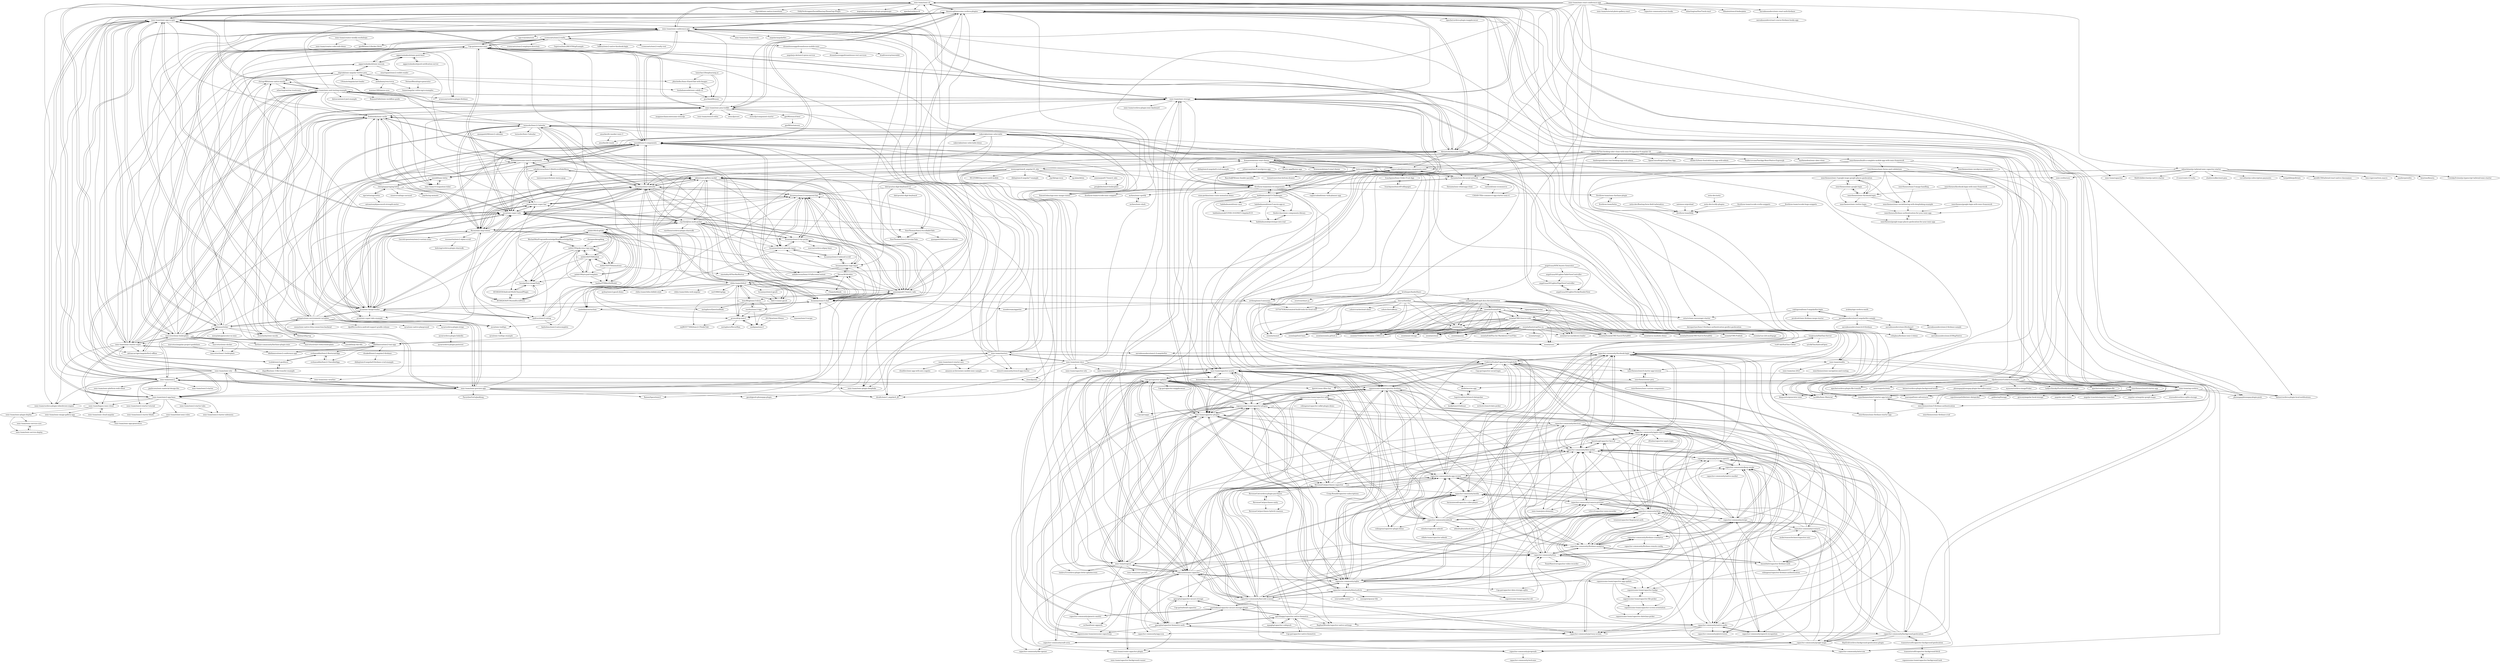 digraph G {
"ionic-team/ionic-cli" -> "danielsogl/awesome-cordova-plugins"
"ionic-team/ionic-cli" -> "ionic-team/ionic-app-scripts"
"ionic-team/ionic-cli" -> "ionic-team/ionic-conference-app"
"ionic-team/ionic-cli" -> "ionic-team/ng-cordova"
"ionic-team/ionic-cli" -> "zachfitz/Ionic-Material" ["e"=1]
"ionic-team/ionic-cli" -> "phonegap/phonegap-plugin-push" ["e"=1]
"ionic-team/ionic-cli" -> "shprink/ionic-native-transitions" ["e"=1]
"ionic-team/ionic-cli" -> "ionic-team/ionic-storage"
"ionic-team/ionic-cli" -> "ionic-team/ionic-preview-app"
"ionic-team/ionic-cli" -> "katzer/cordova-plugin-local-notifications" ["e"=1]
"ionic-team/ionic-cli" -> "diegonetto/generator-ionic" ["e"=1]
"ionic-team/ionic-cli" -> "arnesson/cordova-plugin-firebase" ["e"=1]
"ionic-team/ionic-cli" -> "EddyVerbruggen/SocialSharing-PhoneGap-Plugin" ["e"=1]
"ionic-team/ionic-cli" -> "mapsplugin/cordova-plugin-googlemaps" ["e"=1]
"ionic-team/ionic-cli" -> "apache/cordova-cli" ["e"=1]
"CodetrixStudio/CapacitorGoogleAuth" -> "capacitor-community/facebook-login"
"CodetrixStudio/CapacitorGoogleAuth" -> "capacitor-community/apple-sign-in"
"CodetrixStudio/CapacitorGoogleAuth" -> "Cap-go/capacitor-social-login"
"CodetrixStudio/CapacitorGoogleAuth" -> "capacitor-community/in-app-review"
"CodetrixStudio/CapacitorGoogleAuth" -> "capacitor-community/generic-oauth2"
"CodetrixStudio/CapacitorGoogleAuth" -> "capacitor-community/stripe"
"CodetrixStudio/CapacitorGoogleAuth" -> "capacitor-community/date-picker"
"CodetrixStudio/CapacitorGoogleAuth" -> "capacitor-community/firebase-analytics"
"CodetrixStudio/CapacitorGoogleAuth" -> "baumblatt/capacitor-firebase-auth"
"CodetrixStudio/CapacitorGoogleAuth" -> "capawesome-team/capacitor-firebase"
"CodetrixStudio/CapacitorGoogleAuth" -> "harmonwood/capacitor-video-player"
"CodetrixStudio/CapacitorGoogleAuth" -> "capacitor-community/admob"
"CodetrixStudio/CapacitorGoogleAuth" -> "ionic-team/capacitor-plugins"
"CodetrixStudio/CapacitorGoogleAuth" -> "capawesome-team/capacitor-plugins"
"CodetrixStudio/CapacitorGoogleAuth" -> "ionic-team/capacitor-assets"
"capacitor-community/generic-oauth2" -> "CodetrixStudio/CapacitorGoogleAuth"
"capacitor-community/generic-oauth2" -> "wi3land/ionic-appauth" ["e"=1]
"capacitor-community/generic-oauth2" -> "martinkasa/capacitor-secure-storage-plugin"
"firminoweb/ionic3-start-theme" -> "firminoweb/ionic-start-theme"
"ngx-lottie/ngx-lottie" -> "chenqingspring/ng-lottie"
"ngx-lottie/ngx-lottie" -> "antoantonyk/password-strength-meter"
"martinkasa/capacitor-secure-storage-plugin" -> "aparajita/capacitor-secure-storage"
"martinkasa/capacitor-secure-storage-plugin" -> "aparajita/capacitor-biometric-auth"
"martinkasa/capacitor-secure-storage-plugin" -> "epicshaggy/capacitor-native-biometric"
"martinkasa/capacitor-secure-storage-plugin" -> "capacitor-community/generic-oauth2"
"martinkasa/capacitor-secure-storage-plugin" -> "capacitor-community/http"
"ionic-team/ionic-pwa-toolkit" -> "stenciljs/component-starter" ["e"=1]
"ionic-team/ionic-pwa-toolkit" -> "ionic-team/ionic-unit-testing-example"
"ionic-team/ionic-pwa-toolkit" -> "stencil-community/stencil-app-starter" ["e"=1]
"ionic-team/ionic-pwa-toolkit" -> "mappmechanic/awesome-stenciljs" ["e"=1]
"ionic-team/ionic-pwa-toolkit" -> "ionic-team/ionic-app-scripts"
"ionic-team/ionic-pwa-toolkit" -> "ionic-team/ionic-starter-super"
"ionic-team/ionic-pwa-toolkit" -> "danielsogl/awesome-cordova-plugins"
"ionic-team/ionic-pwa-toolkit" -> "ionic-team/stencil-redux" ["e"=1]
"ionic-team/ionic-pwa-toolkit" -> "chrisgriffith/ionic-native-mocks"
"ionic-team/ionic-pwa-toolkit" -> "jgw96/stencil-beer"
"ionic-team/ionic-pwa-toolkit" -> "ionic-team/v4-migration-tslint"
"ionic-team/ionic-pwa-toolkit" -> "ionic-team/ionic-conference-app"
"ionic-team/ionic-pwa-toolkit" -> "ionic-team/ionic-storage"
"ionic-team/ionic-pwa-toolkit" -> "Nodonisko/ionic-cache"
"ionic-team/ionic-pwa-toolkit" -> "stenciljs/core" ["e"=1]
"ionic-team/ionic-docs" -> "ionic-team/starters"
"ionic-team/ionic-docs" -> "ionic-team/ionic-storage"
"ionic-team/ionic-docs" -> "ionic-team/ionic-cli"
"ionic-team/ionic-docs" -> "stenciljs/site" ["e"=1]
"ionic-team/ionic-docs" -> "ionic-team/capacitor-plugins"
"ionic-team/ionic-docs" -> "ionic-team/ionic-pwa-toolkit"
"ionic-team/ionic-docs" -> "ionic-team/ionic-site"
"ionic-team/ionic-docs" -> "danielsogl/awesome-cordova-plugins"
"ionic-team/ionic-docs" -> "ionic-team/ionic-conference-app"
"ionic-team/ionic-docs" -> "stencil-community/stencil-app-starter" ["e"=1]
"ionic-team/ionic-docs" -> "ionic-team/capacitor-site"
"ionic-team/ionic-docs" -> "ionic-team/capacitor-assets"
"ionic-team/ionic-docs" -> "twinssbc/Ionic2-Calendar"
"ionic-team/ionic-docs" -> "ionic-team/ionic-v3"
"ionic-team/ionic-docs" -> "ionicthemes/ionic4-starter-app-tutorial"
"blinks32/Taxi-booking-uber-clone-with-ionic-8-capacitor-6-angular-18" -> "lambospeed/ionic-taxi-booking-app-web-admin"
"blinks32/Taxi-booking-uber-clone-with-ionic-8-capacitor-6-angular-18" -> "coturiv/ionic-messenger-starter"
"blinks32/Taxi-booking-uber-clone-with-ionic-8-capacitor-6-angular-18" -> "candelibas/instaclone"
"blinks32/Taxi-booking-uber-clone-with-ionic-8-capacitor-6-angular-18" -> "OpenConsultingGroup/Taxi-App" ["e"=1]
"blinks32/Taxi-booking-uber-clone-with-ionic-8-capacitor-6-angular-18" -> "firminoweb/ionic-start-theme"
"blinks32/Taxi-booking-uber-clone-with-ionic-8-capacitor-6-angular-18" -> "ddellamico/ionic2-taxi-app"
"blinks32/Taxi-booking-uber-clone-with-ionic-8-capacitor-6-angular-18" -> "blinks32/Ionic-food-delivery-app-with-admin"
"blinks32/Taxi-booking-uber-clone-with-ionic-8-capacitor-6-angular-18" -> "ionicthemes/build-a-complete-mobile-app-with-ionic-framework"
"blinks32/Taxi-booking-uber-clone-with-ionic-8-capacitor-6-angular-18" -> "leaderruvuna/TaxiApp-ReactNative-ExpressJs" ["e"=1]
"blinks32/Taxi-booking-uber-clone-with-ionic-8-capacitor-6-angular-18" -> "vagnersabadi/awesome-components-ionic"
"blinks32/Taxi-booking-uber-clone-with-ionic-8-capacitor-6-angular-18" -> "mythemebox/ionic-uber-clone"
"blinks32/Taxi-booking-uber-clone-with-ionic-8-capacitor-6-angular-18" -> "thenaim/ionic-tk-social-network"
"capacitor-community/firebase-crashlytics" -> "capacitor-community/firebase-analytics"
"capacitor-community/firebase-crashlytics" -> "capacitor-community/firebase-remote-config"
"ionic-team/ionic-site" -> "ionic-team/ionic-preview-app"
"ionic-team/ionic-site" -> "ionic-team/ionic2-app-base"
"ionic-team/ionic-site" -> "stenciljs/site" ["e"=1]
"ionic-team/ionic-site" -> "ionic-team/ionic-weather" ["e"=1]
"ionic-team/ionic-site" -> "danielsogl/awesome-cordova-plugins"
"ionic-team/ionic-site" -> "ionic-team/ionic2"
"ionic-team/ionic-site" -> "ionic-team/ionic-cli"
"ionic-team/ionic-site" -> "ionic-team/ionic-app-scripts"
"ionic-team/ionic-site" -> "ionic-team/legacy-ionic-cloud"
"ionicthemes/ionic5-firebase-authentication" -> "ionicthemes/ionic5-starter-app-tutorial"
"ionicthemes/ionic5-firebase-authentication" -> "ionicthemes/ionic6-starter-app"
"ionicthemes/ionic5-firebase-authentication" -> "ionicthemes/ionic-firebase-starter-app"
"ionicthemes/ionic5-firebase-authentication" -> "ionicthemes/ionic-firebase-crud"
"capacitor-community/camera-preview" -> "capacitor-community/media"
"capacitor-community/camera-preview" -> "capacitor-community/date-picker"
"capacitor-community/camera-preview" -> "ionic-team/create-capacitor-plugin"
"capacitor-community/camera-preview" -> "tchvu3/capacitor-voice-recorder"
"capacitor-community/camera-preview" -> "capacitor-community/google-maps"
"capacitor-community/camera-preview" -> "capacitor-community/http"
"capacitor-community/camera-preview" -> "capacitor-community/text-to-speech"
"capacitor-community/camera-preview" -> "capacitor-community/speech-recognition"
"capacitor-community/camera-preview" -> "capacitor-community/native-audio"
"capacitor-community/camera-preview" -> "ionic-team/pwa-elements"
"ionic-team/starters" -> "ionic-team/ionic-starter-super"
"ionic-team/starters" -> "ionicthemes/ionic4-starter-app-tutorial"
"ionic-team/starters" -> "ionic-team/ionic-docs"
"ionic-team/starters" -> "ionic-team/ionic2-app-base"
"ionic-team/starters" -> "amazon-archives/aws-mobile-ionic-sample"
"ionic-team/starters" -> "ionic-team/ionic-conference-app"
"ionic-team/starters" -> "danielsogl/awesome-cordova-plugins"
"ionic-team/starters" -> "Cap-go/awesome-ionic"
"ionic-team/starters" -> "yannbf/ionic3-components"
"ionic-team/starters" -> "ionic-team/pwa-elements"
"ionic-team/starters" -> "ionic-team/ionic2-starter-aws"
"ionic-team/starters" -> "stencil-community/stencil-app-starter" ["e"=1]
"ionic-team/starters" -> "ionic-team/ionic-cli"
"ionic-team/starters" -> "zyra/ionic-super-tabs"
"ionic-team/starters" -> "ionic-team/ionifits"
"ionicthemes/build-a-complete-mobile-app-with-ionic-framework" -> "ionicthemes/ionic5-starter-app-tutorial"
"ionicthemes/build-a-complete-mobile-app-with-ionic-framework" -> "ionicthemes/ionic5-firebase-authentication"
"ionicthemes/build-a-complete-mobile-app-with-ionic-framework" -> "ionicthemes/ionic-forms-and-validations"
"ionicthemes/build-a-complete-mobile-app-with-ionic-framework" -> "vagnersabadi/awesome-components-ionic"
"ionicthemes/build-a-complete-mobile-app-with-ionic-framework" -> "ionicthemes/ionic-wordpress-integration" ["e"=1]
"eakoriakin/ionic-selectable" -> "twinssbc/Ionic2-Calendar"
"eakoriakin/ionic-selectable" -> "hsuanxyz/ion2-calendar"
"eakoriakin/ionic-selectable" -> "thenaim/ionic-tk-social-network"
"eakoriakin/ionic-selectable" -> "zyra/ionic-super-tabs"
"eakoriakin/ionic-selectable" -> "fivethree-team/ionic-4-components"
"eakoriakin/ionic-selectable" -> "zyra/ionic-image-loader"
"eakoriakin/ionic-selectable" -> "ionic-team/trapeze"
"eakoriakin/ionic-selectable" -> "eakoriakin/ionic-selectable-demo"
"eakoriakin/ionic-selectable" -> "yannbf/ionic3-components"
"eakoriakin/ionic-selectable" -> "Nodonisko/ionic-cache"
"eakoriakin/ionic-selectable" -> "vagnersabadi/awesome-components-ionic"
"eakoriakin/ionic-selectable" -> "tech-systems/panes"
"eakoriakin/ionic-selectable" -> "ionic-team/capacitor-assets"
"eakoriakin/ionic-selectable" -> "SimonGolms/ngx-ionic-image-viewer"
"eakoriakin/ionic-selectable" -> "amarkes/br-mask"
"cfjedimaster/Cordova-Examples" -> "Alexintosh/Awesome-Ionic"
"cfjedimaster/Cordova-Examples" -> "katzer/cordova-plugin-background-mode" ["e"=1]
"cfjedimaster/Cordova-Examples" -> "ionic-team/ionic-conference-app"
"cfjedimaster/Cordova-Examples" -> "ionic-team/ng-cordova"
"cfjedimaster/Cordova-Examples" -> "juarezpaf/ionic-adventures" ["e"=1]
"cfjedimaster/Cordova-Examples" -> "djett41/ionic-filter-bar" ["e"=1]
"cfjedimaster/Cordova-Examples" -> "phonegap/phonegap-plugin-barcodescanner" ["e"=1]
"cfjedimaster/Cordova-Examples" -> "zachfitz/Ionic-Material" ["e"=1]
"cfjedimaster/Cordova-Examples" -> "wymsee/cordova-imagePicker" ["e"=1]
"cfjedimaster/Cordova-Examples" -> "rajeshwarpatlolla/ionic-datepicker" ["e"=1]
"cfjedimaster/Cordova-Examples" -> "hollyschinsky/PushNotificationSample" ["e"=1]
"cfjedimaster/Cordova-Examples" -> "apache/cordova-plugin-file" ["e"=1]
"cfjedimaster/Cordova-Examples" -> "danielsogl/awesome-cordova-plugins"
"cfjedimaster/Cordova-Examples" -> "apache/cordova-plugin-file-transfer" ["e"=1]
"cfjedimaster/Cordova-Examples" -> "saravmajestic/ionic" ["e"=1]
"capacitor-community/fcm" -> "capacitor-community/firebase-analytics"
"capacitor-community/fcm" -> "capacitor-community/facebook-login"
"capacitor-community/fcm" -> "capacitor-community/media"
"capacitor-community/fcm" -> "capacitor-community/stripe"
"capacitor-community/fcm" -> "capacitor-community/firebase-crashlytics"
"capacitor-community/fcm" -> "ionic-team/trapeze"
"capacitor-community/fcm" -> "capacitor-community/contacts"
"capacitor-community/fcm" -> "ionic-team/capacitor-assets"
"capacitor-community/fcm" -> "capacitor-community/google-maps"
"capacitor-community/fcm" -> "capacitor-community/http"
"capacitor-community/fcm" -> "baumblatt/capacitor-firebase-auth"
"capacitor-community/fcm" -> "capacitor-community/in-app-review"
"capacitor-community/fcm" -> "danielsogl/capacitor-face-id"
"capacitor-community/fcm" -> "capacitor-community/apple-sign-in"
"capacitor-community/fcm" -> "TeamMaestro/capacitor-video-recorder"
"fivethree-team/ionic-4-components" -> "vagnersabadi/awesome-components-ionic"
"fivethree-team/ionic-4-components" -> "thenaim/ionic-tk-social-network"
"fivethree-team/ionic-4-components" -> "SimonGolms/ngx-ionic-image-viewer"
"fivethree-team/ionic-4-components" -> "heidji/ionic4-hidenav"
"fivethree-team/ionic-4-components" -> "habibalmawali/UI-Challenges"
"fivethree-team/ionic-4-components" -> "logisticinfotech/ionic4-datepicker"
"fivethree-team/ionic-4-components" -> "sean-perkins/ionic-route-animation-demo"
"fivethree-team/ionic-4-components" -> "fivethree-team/ionic-fastlane-plugin"
"fivethree-team/ionic-4-components" -> "vagnersabadi/ionic-task-planner-app"
"fivethree-team/ionic-4-components" -> "mrhieu/ionic-spotify"
"fivethree-team/ionic-4-components" -> "fivethree-team/vscode-ionic-snippets"
"firminoweb/ionic-start-theme" -> "firminoweb/ionic3-start-theme"
"firminoweb/ionic-start-theme" -> "candelibas/instaclone"
"firminoweb/ionic-start-theme" -> "ionicthemes/ionic4-starter-app-tutorial"
"firminoweb/ionic-start-theme" -> "vagnersabadi/awesome-components-ionic"
"firminoweb/ionic-start-theme" -> "fivethree-team/ionic-4-components"
"firminoweb/ionic-start-theme" -> "didinj/ionic4-angular6-crud-example"
"firminoweb/ionic-start-theme" -> "yannbf/ionic3-components"
"firminoweb/ionic-start-theme" -> "nuonuoge/ionic6_angular10_elm"
"firminoweb/ionic-start-theme" -> "julianvasa/ionic5-wordpress-app" ["e"=1]
"firminoweb/ionic-start-theme" -> "ionicthemes/ionic-firebase-starter-app"
"firminoweb/ionic-start-theme" -> "ionicthemes/ionic-pwa"
"firminoweb/ionic-start-theme" -> "ionicthemes/ionic5-firebase-authentication"
"firminoweb/ionic-start-theme" -> "fluster-app/fluster-app"
"firminoweb/ionic-start-theme" -> "ionicthemes/ionic6-starter-app"
"firminoweb/ionic-start-theme" -> "okode/movies-app"
"ionic-team/ionic-react-conference-app" -> "ionic-team/tutorial-photo-gallery-react"
"ionic-team/ionic-react-conference-app" -> "ionic-team/ionic-conference-app"
"ionic-team/ionic-react-conference-app" -> "aaronksaunders/ionic-react-auth-firebase"
"ionic-team/ionic-react-conference-app" -> "ionic-team/ionic-pwa-toolkit"
"ionic-team/ionic-react-conference-app" -> "capacitor-community/fcm"
"ionic-team/ionic-react-conference-app" -> "mlynch/nextjs-tailwind-ionic-capacitor-starter"
"ionic-team/ionic-react-conference-app" -> "danielsogl/awesome-cordova-plugins"
"ionic-team/ionic-react-conference-app" -> "capacitor-community/react-hooks"
"ionic-team/ionic-react-conference-app" -> "mhartington/StarTrack-react"
"ionic-team/ionic-react-conference-app" -> "bfmatei/stencil-boilerplate"
"ionic-team/ionic-react-conference-app" -> "ionic-team/capacitor-assets"
"ionic-team/ionic-react-conference-app" -> "ionic-team/starters"
"ionic-team/ionic-react-conference-app" -> "Alexintosh/Awesome-Ionic"
"ionic-team/ionic-react-conference-app" -> "ionic-team/ionifits"
"gshigeto/ionic-environment-variables" -> "zyra/ionic-image-loader"
"gshigeto/ionic-environment-variables" -> "ionic-team/ionic-unit-testing-example"
"gshigeto/ionic-environment-variables" -> "ionic-team/ionic-app-scripts"
"gshigeto/ionic-environment-variables" -> "chrisgriffith/ionic-native-mocks"
"gshigeto/ionic-environment-variables" -> "Robinyo/big-top"
"gshigeto/ionic-environment-variables" -> "jeneser/ionic-super-bar"
"gshigeto/ionic-environment-variables" -> "zyra/ionic-super-tabs"
"gshigeto/ionic-environment-variables" -> "sneas/ionic-native-http-connection-backend"
"gshigeto/ionic-environment-variables" -> "dpa99c/cordova-android-support-gradle-release" ["e"=1]
"gshigeto/ionic-environment-variables" -> "Riron/ionic-img-viewer"
"gshigeto/ionic-environment-variables" -> "lathonez/clicker"
"gshigeto/ionic-environment-variables" -> "zyra/cordova-plugin-stripe"
"gshigeto/ionic-environment-variables" -> "zyra/ionic-tooltips"
"gshigeto/ionic-environment-variables" -> "zyra/ionic-native-playground"
"ionic-team/capacitor-assets" -> "ionic-team/capacitor-plugins"
"ionic-team/capacitor-assets" -> "ionic-team/trapeze"
"ionic-team/capacitor-assets" -> "ionic-team/ionic-storage"
"ionic-team/capacitor-assets" -> "capacitor-community/fcm"
"ionic-team/capacitor-assets" -> "leonardoquevedox/capacitor-resources"
"ionic-team/capacitor-assets" -> "capacitor-community/barcode-scanner"
"ionic-team/capacitor-assets" -> "capacitor-community/google-maps"
"ionic-team/capacitor-assets" -> "riderx/awesome-capacitor"
"ionic-team/capacitor-assets" -> "capawesome-team/capacitor-plugins"
"ionic-team/capacitor-assets" -> "capacitor-community/admob"
"ionic-team/capacitor-assets" -> "capacitor-community/sqlite"
"ionic-team/capacitor-assets" -> "capacitor-community/in-app-review"
"ionic-team/capacitor-assets" -> "Cap-go/capacitor-updater"
"ionic-team/capacitor-assets" -> "capawesome-team/capacitor-firebase"
"ionic-team/capacitor-assets" -> "capacitor-community/firebase-analytics"
"zoomla/ZoomlaFont" -> "zoomla/sass"
"zoomla/ZoomlaFont" -> "zoomla/UEditor-for-Zoomla---CMS2-2.4"
"zoomla/ZoomlaFont" -> "zoomla/emmet"
"zoomla/ZoomlaFont" -> "zoomla/zoomla.github.io"
"zoomla/ZoomlaFont" -> "zoomla/zcloud"
"zoomla/ZoomlaFont" -> "zoomla/CMS-Source-code"
"zoomla/ZoomlaFont" -> "zoomla/CMS-Publish"
"zoomla/ZoomlaFont" -> "zoomla/github-hans"
"zoomla/ZoomlaFont" -> "zoomla/quasar"
"zoomla/ZoomlaFont" -> "zoomla/ant-design"
"zoomla/ZoomlaFont" -> "zoomla/vue-markdown-loader"
"zoomla/ZoomlaFont" -> "zoomla/ZoomlaCMS-Vuecli-Portal001"
"zoomla/ZoomlaFont" -> "zoomla/zico"
"zoomla/ZoomlaFont" -> "zoomla/css-modules-demo"
"zoomla/ZoomlaFont" -> "zoomla/ZoomlaCMS-VueCli-Portal002"
"RevenueCat/cordova-plugin-purchases" -> "RevenueCat/purchases-unity"
"RevenueCat/cordova-plugin-purchases" -> "RevenueCat/purchases-hybrid-common"
"capacitor-community/firebase-analytics" -> "capacitor-community/firebase-crashlytics"
"capacitor-community/firebase-analytics" -> "capacitor-community/fcm"
"capacitor-community/firebase-analytics" -> "capacitor-community/apple-sign-in"
"capacitor-community/firebase-analytics" -> "capacitor-community/in-app-review"
"capacitor-community/firebase-analytics" -> "capacitor-community/stripe"
"capacitor-community/firebase-analytics" -> "capacitor-community/text-to-speech"
"capacitor-community/firebase-analytics" -> "baumblatt/capacitor-firebase-auth"
"capacitor-community/firebase-analytics" -> "capacitor-community/facebook-login"
"baumblatt/capacitor-firebase-auth" -> "capawesome-team/capacitor-firebase"
"baumblatt/capacitor-firebase-auth" -> "robingenz/capacitor-firebase-authentication"
"baumblatt/capacitor-firebase-auth" -> "capacitor-community/firebase-analytics"
"baumblatt/capacitor-firebase-auth" -> "CodetrixStudio/CapacitorGoogleAuth"
"baumblatt/capacitor-firebase-auth" -> "capacitor-community/fcm"
"baumblatt/capacitor-firebase-auth" -> "capacitor-community/apple-sign-in"
"baumblatt/capacitor-firebase-auth" -> "capacitor-community/stripe"
"leonardoquevedox/capacitor-resources" -> "ionic-team/capacitor-assets"
"jgw96/stencil-beer" -> "jgw96/instamusic"
"zoomla/bootstrap4-zhcn-documentation" -> "zoomla/CMS-Source-code"
"zoomla/bootstrap4-zhcn-documentation" -> "zoomla/emmet"
"zoomla/bootstrap4-zhcn-documentation" -> "zoomla/CMS-Publish"
"zoomla/bootstrap4-zhcn-documentation" -> "zoomla/sass"
"zoomla/bootstrap4-zhcn-documentation" -> "zoomla/ZoomlaFont"
"zoomla/bootstrap4-zhcn-documentation" -> "zoomla/zico"
"zoomla/bootstrap4-zhcn-documentation" -> "zoomla/UEditor-for-Zoomla---CMS2-2.4"
"zoomla/bootstrap4-zhcn-documentation" -> "zoomla/zoomla.github.io"
"zoomla/bootstrap4-zhcn-documentation" -> "zoomla/zcloud"
"zoomla/bootstrap4-zhcn-documentation" -> "zoomla/github-hans"
"zoomla/bootstrap4-zhcn-documentation" -> "zoomla/vue-cli4-multipage"
"zoomla/bootstrap4-zhcn-documentation" -> "zoomla/quasar"
"zoomla/bootstrap4-zhcn-documentation" -> "zoomla/ant-design"
"zoomla/bootstrap4-zhcn-documentation" -> "zoomla/vue-markdown-loader"
"zoomla/bootstrap4-zhcn-documentation" -> "zoomla/ZoomlaCMS-Vuecli-Portal001"
"RevenueCat/purchases-unity" -> "RevenueCat/cordova-plugin-purchases"
"RevenueCat/purchases-unity" -> "RevenueCat/purchases-hybrid-common"
"rahadur/capacitor-admob" -> "rdlabo-team/capacitor-admob"
"capacitor-community/date-picker" -> "capacitor-community/text-to-speech"
"capacitor-community/date-picker" -> "capacitor-community/safe-area"
"capacitor-community/date-picker" -> "capacitor-community/facebook-login"
"capacitor-community/date-picker" -> "capacitor-community/photoviewer"
"capacitor-community/date-picker" -> "danielsogl/capacitor-face-id"
"tamirlan1/Deeplearning.ai" -> "psschand/Biryani"
"tamirlan1/Deeplearning.ai" -> "luisbahamonde/ionic-cabify-ui"
"tamirlan1/Deeplearning.ai" -> "jdnichollsc/Ionic-ElastiChat-with-Images"
"artdong/ionic3-awesome" -> "337547038/Automated-build-tools-for-front-end"
"artdong/ionic3-awesome" -> "woodstream/appetite"
"artdong/ionic3-awesome" -> "zoomla/emmet"
"nuonuoge/ionic6_angular10_elm" -> "yanxiaojun617/ionic4_tabs"
"nuonuoge/ionic6_angular10_elm" -> "NG-ZORRO/ng-zorro-antd-mobile" ["e"=1]
"nuonuoge/ionic6_angular10_elm" -> "yanxiaojun617/ionic2_tabs"
"nuonuoge/ionic6_angular10_elm" -> "hsuanxyz/ion2-calendar"
"nuonuoge/ionic6_angular10_elm" -> "dicallc/ionic3_angular4_JD" ["e"=1]
"nuonuoge/ionic6_angular10_elm" -> "growu/drip-ionic3"
"nuonuoge/ionic6_angular10_elm" -> "firminoweb/ionic-start-theme"
"nuonuoge/ionic6_angular10_elm" -> "pengkobe/ionic4-boilerplate"
"nuonuoge/ionic6_angular10_elm" -> "hsuanxyz/ionic3-chat"
"nuonuoge/ionic6_angular10_elm" -> "artdong/ionic3-awesome"
"nuonuoge/ionic6_angular10_elm" -> "didinj/ionic4-angular7-example"
"nuonuoge/ionic6_angular10_elm" -> "cipchk/ngx-weui" ["e"=1]
"nuonuoge/ionic6_angular10_elm" -> "ng-alain/delon" ["e"=1]
"nuonuoge/ionic6_angular10_elm" -> "nikini/ionic-gallery-modal"
"ionicthemes/ionic-firebase-starter-app" -> "ionicthemes/ionic5-starter-app-tutorial"
"transistorsoft/capacitor-background-geolocation" -> "transistorsoft/capacitor-background-fetch"
"transistorsoft/capacitor-background-geolocation" -> "capacitor-community/background-geolocation"
"harmonwood/capacitor-video-player" -> "capacitor-community/media"
"capacitor-community/media" -> "harmonwood/capacitor-video-player"
"capacitor-community/media" -> "ionic-team/create-capacitor-plugin"
"capacitor-community/media" -> "capacitor-community/camera-preview"
"capacitor-community/media" -> "capacitor-community/facebook-login"
"capacitor-community/media" -> "capacitor-community/in-app-review"
"capacitor-community/media" -> "robingenz/capacitor-plugin-demo"
"ionicthemes/ionic6-starter-app" -> "ionicthemes/ionic5-starter-app-tutorial"
"okode/movies-app" -> "logisticinfotech/ionic4-datepicker"
"logisticinfotech/ionic4-datepicker" -> "okode/movies-app"
"logisticinfotech/ionic4-datepicker" -> "heidji/ionic4-hidenav"
"logisticinfotech/ionic4-datepicker" -> "write2sv/ionic4-date-picker"
"ionic-team/pwa-elements" -> "capacitor-community/date-picker"
"ionicthemes/ionic4-starter-app-tutorial" -> "ionicthemes/ionic6-starter-app"
"ionicthemes/ionic4-starter-app-tutorial" -> "ionicthemes/ionic-pwa"
"ionic-team/ionifits" -> "ionic-team/eas-2021"
"ionic-team/ionifits" -> "ionicthemes/ionic6-starter-app"
"ionic-team/ionifits" -> "ionicthemes/ionic-navigation-and-routing"
"WechatMiniProgramKnowledgeMap/KnowledgeMap" -> "mdsb100/gulp-wxa-copy-npm"
"WechatMiniProgramKnowledgeMap/KnowledgeMap" -> "403462630/Android-MultiChannelPlugin"
"WechatMiniProgramKnowledgeMap/KnowledgeMap" -> "mdsb100/cli-gitlab"
"WechatMiniProgramKnowledgeMap/KnowledgeMap" -> "403462630/FCNestedScrollView"
"WechatMiniProgramKnowledgeMap/KnowledgeMap" -> "hexi/python-imageTools"
"ionic-team/v4-migration-tslint" -> "yannbf/ionic-lottie"
"amarkes/br-masker-ionic-3" -> "amarkes/br-mask"
"yanxiaojun617/ionic4_tabs" -> "pengkobe/ionic4-boilerplate"
"403462630/FCNestedScrollView" -> "403462630/Android-MultiChannelPlugin"
"403462630/FCNestedScrollView" -> "hexi/python-imageTools"
"ionicthemes/ionic-3-google-maps-google-places-geolocation" -> "ionicthemes/ionic-socialsharing-with-deeplinking-example"
"ionicthemes/ionic-3-google-maps-google-places-geolocation" -> "ionicthemes/ionic-google-login"
"ionicthemes/ionic-3-google-maps-google-places-geolocation" -> "ionicthemes/google-maps-places-geolocation-for-your-ionic-app"
"ionicthemes/ionic-3-google-maps-google-places-geolocation" -> "ionicthemes/ionic-facebook-login"
"ionicthemes/ionic-pwa" -> "ionicthemes/ionic-custom-components"
"ionicthemes/ionic-pwa" -> "ionicthemes/ionic4-starter-app-tutorial"
"ionicthemes/ionic-pwa" -> "ionicthemes/ionic6-starter-app"
"ionicthemes/ionic-pwa" -> "okode/movies-app"
"SimonGolms/ngx-ionic-image-viewer" -> "fivethree-team/ionic-4-components"
"aaronksaunders/ionic-react-auth-firebase" -> "aaronksaunders/react-course-firebase-hooks-app"
"luisbahamonde/ionic-cabify-ui" -> "psschand/Biryani"
"fivethree-team/vscode-svelte-snippets" -> "fivethree-team/billy"
"ionicthemes/ionic3-image-handling" -> "ionicthemes/ionic-socialsharing-with-deeplinking-example"
"IonicBlog/ionic3-dress" -> "metaphors/QuestionBank"
"IonicBlog/ionic3-dress" -> "xiedajian/ionic3"
"IonicBlog/ionic3-dress" -> "chihu-team/chihu2"
"IonicBlog/ionic3-dress" -> "nurdun/ionic3-App"
"IonicBlog/ionic3-dress" -> "growu/drip-ionic3"
"nurdun/ionic3-App" -> "IonicBlog/ionic3-dress"
"nurdun/ionic3-App" -> "xiedajian/ionic3"
"nurdun/ionic3-App" -> "growu/drip-ionic3"
"ionic-team/ionic-service-core" -> "ionic-team/ionic-service-deploy"
"zoomla/CMS-Publish" -> "zoomla/sass"
"zoomla/zico" -> "zoomla/UEditor-for-Zoomla---CMS2-2.4"
"zoomla/zico" -> "zoomla/emmet"
"zoomla/zico" -> "zoomla/zoomla.github.io"
"zoomla/zico" -> "zoomla/sass"
"zoomla/zico" -> "zoomla/zcloud"
"zoomla/zico" -> "zoomla/CMS-Publish"
"zoomla/zico" -> "zoomla/github-hans"
"zoomla/zico" -> "zoomla/quasar"
"zoomla/zico" -> "zoomla/ant-design"
"zoomla/zico" -> "zoomla/vue-markdown-loader"
"zoomla/zico" -> "zoomla/ZoomlaCMS-Vuecli-Portal001"
"fivethree-team/lottie" -> "fivethree-team/ionic-fastlane-plugin"
"fivethree-team/lottie" -> "fivethree-team/billy"
"fivethree-team/ionic-fastlane-plugin" -> "fivethree-team/billy"
"fivethree-team/ionic-fastlane-plugin" -> "fivethree-team/lottie"
"fivethree-team/vscode-hugo-snippets" -> "fivethree-team/billy"
"aparajita/capacitor-biometric-auth" -> "aparajita/capacitor-secure-storage"
"aparajita/capacitor-biometric-auth" -> "epicshaggy/capacitor-native-biometric"
"aparajita/capacitor-biometric-auth" -> "martinkasa/capacitor-secure-storage-plugin"
"aparajita/capacitor-biometric-auth" -> "capawesome-team/capacitor-plugins"
"aparajita/capacitor-biometric-auth" -> "capawesome-team/awesome-capacitorjs"
"aparajita/capacitor-biometric-auth" -> "riderx/awesome-capacitor"
"aparajita/capacitor-biometric-auth" -> "Cap-go/capacitor-native-biometric"
"aparajita/capacitor-biometric-auth" -> "capacitor-community/background-geolocation"
"capacitor-community/in-app-review" -> "capacitor-community/date-picker"
"capacitor-community/in-app-review" -> "capacitor-community/privacy-screen"
"capacitor-community/in-app-review" -> "capacitor-community/media"
"capacitor-community/in-app-review" -> "capacitor-community/firebase-analytics"
"capacitor-community/in-app-review" -> "capacitor-community/keep-awake"
"capacitor-community/in-app-review" -> "capacitor-community/facebook-login"
"capacitor-community/in-app-review" -> "RevenueCat/purchases-capacitor"
"capacitor-community/in-app-review" -> "RaphaelWoude/capacitor-native-settings"
"capacitor-community/in-app-review" -> "CodetrixStudio/CapacitorGoogleAuth"
"capacitor-community/in-app-review" -> "capacitor-community/photoviewer"
"capacitor-community/electron" -> "capacitor-community/app-icon"
"capacitor-community/electron" -> "capacitor-community/sqlite"
"capacitor-community/electron" -> "ionic-team/capacitor-plugins"
"capacitor-community/electron" -> "capacitor-community/apple-sign-in"
"capacitor-community/electron" -> "capacitor-community/proposals"
"capacitor-community/electron" -> "capacitor-community/http"
"capacitor-community/electron" -> "capacitor-community/date-picker"
"capacitor-community/electron" -> "capacitor-community/camera-preview"
"capacitor-community/electron" -> "capacitor-community/speech-recognition"
"capacitor-community/electron" -> "capawesome-team/capacitor-badge"
"capacitor-community/electron" -> "capacitor-community/facebook-login"
"capacitor-community/electron" -> "capawesome-team/capacitor-plugins"
"capacitor-community/electron" -> "capacitor-community/native-audio"
"capacitor-community/electron" -> "capacitor-community/google-maps"
"capacitor-community/electron" -> "capacitor-community/background-geolocation"
"capacitor-community/native-audio" -> "capacitor-community/keep-awake"
"capacitor-community/native-audio" -> "capacitor-community/privacy-screen"
"capacitor-community/native-audio" -> "capacitor-community/speech-recognition"
"capacitor-community/native-audio" -> "capacitor-community/photoviewer"
"capacitor-community/native-audio" -> "capacitor-community/media"
"capacitor-community/native-audio" -> "capacitor-community/app-icon"
"capacitor-community/native-audio" -> "capacitor-community/intercom"
"capacitor-community/native-audio" -> "capacitor-community/safe-area"
"Alexintosh/Awesome-Ionic" -> "Cap-go/awesome-ionic"
"Alexintosh/Awesome-Ionic" -> "yannbf/ionic3-components"
"Alexintosh/Awesome-Ionic" -> "juarezpaf/ionic-adventures" ["e"=1]
"Alexintosh/Awesome-Ionic" -> "ionic-team/ionic-conference-app"
"Alexintosh/Awesome-Ionic" -> "zachfitz/Ionic-Material" ["e"=1]
"Alexintosh/Awesome-Ionic" -> "diegonetto/generator-ionic" ["e"=1]
"Alexintosh/Awesome-Ionic" -> "danielsogl/awesome-cordova-plugins"
"Alexintosh/Awesome-Ionic" -> "fishme/awesome-ionic2-components"
"Alexintosh/Awesome-Ionic" -> "hsuanxyz/ion2-calendar"
"Alexintosh/Awesome-Ionic" -> "zyra/ionic-super-tabs"
"Alexintosh/Awesome-Ionic" -> "cfjedimaster/Cordova-Examples"
"Alexintosh/Awesome-Ionic" -> "yannbf/ionic-lottie"
"Alexintosh/Awesome-Ionic" -> "fivethree-team/ionic-4-components"
"Alexintosh/Awesome-Ionic" -> "marcoturi/ionic-boilerplate"
"Alexintosh/Awesome-Ionic" -> "vagnersabadi/awesome-components-ionic"
"tungtouch/HubTaxi-Server" -> "vsoft-lab/HubTaxi-Client"
"tungtouch/HubTaxi-Server" -> "ddellamico/ionic2-taxi-app"
"tungtouch/HubTaxi-Server" -> "sytolk/TaxiAndroidOpen"
"tech-systems/panes" -> "fivethree-team/ionic-4-components"
"tech-systems/panes" -> "riderx/awesome-capacitor"
"tech-systems/panes" -> "thenaim/ionic-tk-social-network"
"tech-systems/panes" -> "ionic-team/trapeze"
"tech-systems/panes" -> "RaschidJFR/ionic-header-parallax"
"tech-systems/panes" -> "toniantunovi/ion-bottom-drawer"
"tech-systems/panes" -> "eakoriakin/ionic-selectable"
"tech-systems/panes" -> "ionic-svelte/core" ["e"=1]
"tech-systems/panes" -> "ionic-team/capacitor-plugins"
"tech-systems/panes" -> "heidji/ionic4-hidenav"
"tech-systems/panes" -> "capawesome-team/capacitor-firebase"
"tech-systems/panes" -> "CodetrixStudio/CapacitorGoogleAuth"
"tech-systems/panes" -> "capacitor-community/date-picker"
"tech-systems/panes" -> "sean-perkins/ionic-route-animation-demo"
"tech-systems/panes" -> "danielsogl/awesome-cordova-plugins"
"ionic-team/ng-cordova" -> "zachfitz/Ionic-Material" ["e"=1]
"ionic-team/ng-cordova" -> "danielsogl/awesome-cordova-plugins"
"ionic-team/ng-cordova" -> "diegonetto/generator-ionic" ["e"=1]
"ionic-team/ng-cordova" -> "ionic-team/ionic-cli"
"ionic-team/ng-cordova" -> "gsklee/ngStorage" ["e"=1]
"ionic-team/ng-cordova" -> "grevory/angular-local-storage" ["e"=1]
"ionic-team/ng-cordova" -> "angular-ui/ui-router" ["e"=1]
"ionic-team/ng-cordova" -> "phonegap/phonegap-plugin-push" ["e"=1]
"ionic-team/ng-cordova" -> "angular-translate/angular-translate" ["e"=1]
"ionic-team/ng-cordova" -> "angular-ui/angular-google-maps" ["e"=1]
"ionic-team/ng-cordova" -> "storesafe/cordova-sqlite-storage" ["e"=1]
"ionic-team/ng-cordova" -> "rajeshwarpatlolla/ionic-datepicker" ["e"=1]
"ionic-team/ng-cordova" -> "katzer/cordova-plugin-local-notifications" ["e"=1]
"ionic-team/ng-cordova" -> "ionic-team/ionic2"
"ionic-team/ng-cordova" -> "juarezpaf/ionic-adventures" ["e"=1]
"capacitor-community/sqlite" -> "ionic-team/ionic-storage"
"capacitor-community/sqlite" -> "capacitor-community/barcode-scanner"
"capacitor-community/sqlite" -> "capacitor-community/bluetooth-le"
"capacitor-community/sqlite" -> "Cap-go/capacitor-data-storage-sqlite"
"capacitor-community/sqlite" -> "capacitor-community/electron"
"capacitor-community/sqlite" -> "ionic-team/capacitor-plugins"
"capacitor-community/sqlite" -> "capacitor-community/http"
"capacitor-community/sqlite" -> "capawesome-team/capacitor-plugins"
"capacitor-community/sqlite" -> "riderx/awesome-capacitor"
"capacitor-community/sqlite" -> "capacitor-community/camera-preview"
"capacitor-community/sqlite" -> "ionic-team/capacitor-assets"
"capacitor-community/sqlite" -> "capacitor-community/apple-sign-in"
"capacitor-community/sqlite" -> "capacitor-community/facebook-login"
"capacitor-community/sqlite" -> "capacitor-community/date-picker"
"capacitor-community/sqlite" -> "capawesome-team/capacitor-mlkit"
"capacitor-community/stripe" -> "capacitor-community/firebase-analytics"
"capacitor-community/stripe" -> "CodetrixStudio/CapacitorGoogleAuth"
"capacitor-community/stripe" -> "capacitor-community/http"
"capacitor-community/stripe" -> "capacitor-community/fcm"
"capacitor-community/stripe" -> "capacitor-community/apple-sign-in"
"capacitor-community/stripe" -> "capacitor-community/facebook-login"
"capacitor-community/stripe" -> "capacitor-community/contacts"
"capacitor-community/stripe" -> "capacitor-community/keep-awake"
"capacitor-community/stripe" -> "capacitor-community/date-picker"
"capacitor-community/apple-sign-in" -> "capacitor-community/facebook-login"
"capacitor-community/apple-sign-in" -> "capacitor-community/firebase-analytics"
"capacitor-community/apple-sign-in" -> "CodetrixStudio/CapacitorGoogleAuth"
"capacitor-community/apple-sign-in" -> "rlfrahm/capacitor-apple-login"
"capacitor-community/apple-sign-in" -> "danielsogl/capacitor-face-id"
"capacitor-community/apple-sign-in" -> "capacitor-community/google-maps"
"capacitor-community/apple-sign-in" -> "capacitor-community/firebase-crashlytics"
"capacitor-community/apple-sign-in" -> "capacitor-community/http"
"capacitor-community/apple-sign-in" -> "capacitor-community/contacts"
"capacitor-community/admob" -> "capacitor-community/media"
"capacitor-community/admob" -> "admob-plus/admob-plus" ["e"=1]
"capacitor-community/admob" -> "ionic-team/capacitor-plugins"
"capacitor-community/admob" -> "capacitor-community/text-to-speech"
"capacitor-community/admob" -> "capacitor-community/apple-sign-in"
"capacitor-community/admob" -> "rahadur/capacitor-admob"
"capacitor-community/admob" -> "capacitor-community/http"
"capacitor-community/admob" -> "capacitor-community/facebook-login"
"capacitor-community/admob" -> "capacitor-community/in-app-review"
"capacitor-community/admob" -> "capacitor-community/firebase-analytics"
"capacitor-community/admob" -> "capacitor-community/keep-awake"
"capacitor-community/admob" -> "capacitor-community/date-picker"
"capacitor-community/admob" -> "ionic-team/capacitor-assets"
"capacitor-community/admob" -> "capawesome-team/capacitor-firebase"
"capacitor-community/admob" -> "robingenz/capacitor-plugin-demo"
"capacitor-community/http" -> "capacitor-community/date-picker"
"capacitor-community/http" -> "capacitor-community/apple-sign-in"
"capacitor-community/http" -> "capacitor-community/facebook-login"
"capacitor-community/http" -> "capacitor-community/native-audio"
"capacitor-community/http" -> "capacitor-community/stripe"
"capacitor-community/http" -> "danielsogl/capacitor-face-id"
"capacitor-community/http" -> "triniwiz/capacitor-fingerprint-auth"
"capacitor-community/http" -> "capacitor-community/admob"
"capacitor-community/http" -> "capacitor-community/barcode-scanner"
"capacitor-community/http" -> "capacitor-community/sqlite"
"capacitor-community/http" -> "capawesome-team/capacitor-app-update"
"capacitor-community/http" -> "capacitor-community/proposals"
"capacitor-community/http" -> "capacitor-community/camera-preview"
"capacitor-community/http" -> "capacitor-community/fcm"
"capacitor-community/facebook-login" -> "capacitor-community/apple-sign-in"
"capacitor-community/facebook-login" -> "CodetrixStudio/CapacitorGoogleAuth"
"capacitor-community/facebook-login" -> "capacitor-community/date-picker"
"capacitor-community/facebook-login" -> "capacitor-community/intercom"
"capacitor-community/facebook-login" -> "capacitor-community/media"
"ionic-team/capacitor-plugins" -> "ionic-team/capacitor-assets"
"ionic-team/capacitor-plugins" -> "ionic-team/trapeze"
"ionic-team/capacitor-plugins" -> "capawesome-team/capacitor-plugins"
"ionic-team/capacitor-plugins" -> "ionic-team/create-capacitor-plugin"
"ionic-team/capacitor-plugins" -> "capacitor-community/admob"
"ionic-team/capacitor-plugins" -> "capacitor-community/sqlite"
"ionic-team/capacitor-plugins" -> "capacitor-community/electron"
"ionic-team/capacitor-plugins" -> "capawesome-team/capacitor-firebase"
"ionic-team/capacitor-plugins" -> "RevenueCat/purchases-capacitor"
"ionic-team/capacitor-plugins" -> "capacitor-community/in-app-review"
"ionic-team/capacitor-plugins" -> "capacitor-community/barcode-scanner"
"ionic-team/capacitor-plugins" -> "ionic-team/ionic-storage"
"ionic-team/capacitor-plugins" -> "capacitor-community/google-maps"
"ionic-team/capacitor-plugins" -> "CodetrixStudio/CapacitorGoogleAuth"
"ionic-team/capacitor-plugins" -> "Cap-go/capacitor-updater"
"epicshaggy/capacitor-native-biometric" -> "aparajita/capacitor-biometric-auth"
"epicshaggy/capacitor-native-biometric" -> "Cap-go/capacitor-native-biometric"
"epicshaggy/capacitor-native-biometric" -> "capacitor-community/privacy-screen"
"epicshaggy/capacitor-native-biometric" -> "martinkasa/capacitor-secure-storage-plugin"
"epicshaggy/capacitor-native-biometric" -> "capacitor-community/date-picker"
"epicshaggy/capacitor-native-biometric" -> "mpaghq/capacitor-codepush"
"epicshaggy/capacitor-native-biometric" -> "capacitor-community/native-audio"
"epicshaggy/capacitor-native-biometric" -> "RaphaelWoude/capacitor-native-settings"
"epicshaggy/capacitor-native-biometric" -> "capacitor-community/in-app-review"
"epicshaggy/capacitor-native-biometric" -> "danielsogl/capacitor-face-id"
"epicshaggy/capacitor-native-biometric" -> "capacitor-community/fcm"
"vsoft-lab/HubTaxi-Client" -> "tungtouch/HubTaxi-Server"
"habibalmawali/UI-Challenges" -> "habibalmawali/COVID-19-IONIC5-Angular9-UI"
"habibalmawali/UI-Challenges" -> "habibalmawali/ionic5-movie-app-ui"
"habibalmawali/UI-Challenges" -> "habibalmawali/prototype-into-real"
"habibalmawali/UI-Challenges" -> "vagnersabadi/awesome-components-ionic"
"habibalmawali/UI-Challenges" -> "fivethree-team/ionic-4-components"
"habibalmawali/UI-Challenges" -> "thedevclass/ionic-components-library"
"habibalmawali/UI-Challenges" -> "habibalmawali/ionic-uxui"
"thenaim/ionic-tk-social-network" -> "vagnersabadi/awesome-components-ionic"
"thenaim/ionic-tk-social-network" -> "fivethree-team/ionic-4-components"
"thenaim/ionic-tk-social-network" -> "CASAN-TH/e-commerce-app-starter-ionic-4"
"thenaim/ionic-tk-social-network" -> "thenaim/ionic-whatsapp-clone"
"thenaim/ionic-tk-social-network" -> "rastmob/ionic-ecommerce"
"thenaim/ionic-tk-social-network" -> "ionic-team/ionifits"
"ionic-team/create-capacitor-plugin" -> "ionic-team/capacitor-background-runner"
"ionic-team/create-capacitor-plugin" -> "capacitor-community/media"
"ionicthemes/ionic5-starter-app-tutorial" -> "ionicthemes/ionic6-starter-app"
"ionicthemes/ionic5-starter-app-tutorial" -> "ionicthemes/ionic5-firebase-authentication"
"capacitor-community/google-maps" -> "capacitor-community/date-picker"
"capacitor-community/google-maps" -> "capacitor-community/proposals"
"capacitor-community/google-maps" -> "capacitor-community/intercom"
"capacitor-community/google-maps" -> "capacitor-community/apple-sign-in"
"capacitor-community/google-maps" -> "capacitor-community/facebook-login"
"capacitor-community/google-maps" -> "capacitor-community/keep-awake"
"capacitor-community/google-maps" -> "ionic-team/create-capacitor-plugin"
"capacitor-community/google-maps" -> "capacitor-community/contacts"
"capacitor-community/keep-awake" -> "capacitor-community/privacy-screen"
"capacitor-community/keep-awake" -> "capacitor-community/native-audio"
"capacitor-community/keep-awake" -> "capacitor-community/text-to-speech"
"capacitor-community/keep-awake" -> "capacitor-community/native-market"
"capacitor-community/keep-awake" -> "capacitor-community/in-app-review"
"capacitor-community/text-to-speech" -> "capacitor-community/speech-recognition"
"capacitor-community/text-to-speech" -> "capacitor-community/date-picker"
"capacitor-community/text-to-speech" -> "capacitor-community/keep-awake"
"capacitor-community/text-to-speech" -> "capacitor-community/privacy-screen"
"capacitor-community/speech-recognition" -> "capacitor-community/text-to-speech"
"capacitor-community/speech-recognition" -> "capacitor-community/native-audio"
"capacitor-community/contacts" -> "moberwasserlechner/capacitor-sms"
"capacitor-community/contacts" -> "capacitor-community/date-picker"
"capacitor-community/contacts" -> "capacitor-community/firebase-crashlytics"
"capacitor-community/contacts" -> "capacitor-community/media"
"capacitor-community/contacts" -> "capacitor-community/facebook-login"
"capacitor-community/contacts" -> "capacitor-community/intercom"
"zoomla/bootstrapVue-cn" -> "zoomla/vue-markdown-loader"
"zoomla/bootstrapVue-cn" -> "zoomla/ZoomlaCMS-Vuecli-Portal001"
"zoomla/bootstrapVue-cn" -> "zoomla/zcloud"
"zoomla/bootstrapVue-cn" -> "zoomla/UEditor-for-Zoomla---CMS2-2.4"
"zoomla/bootstrapVue-cn" -> "zoomla/css-modules-demo"
"zoomla/bootstrapVue-cn" -> "zoomla/ZoomlaCMS-VueCli-Portal002"
"zoomla/bootstrapVue-cn" -> "zoomla/EditPlus-for-Markdown-UserFiles"
"zoomla/bootstrapVue-cn" -> "zoomla/ant-design"
"zoomla/bootstrapVue-cn" -> "zoomla/quasar"
"zoomla/bootstrapVue-cn" -> "zoomla/sass"
"zoomla/bootstrapVue-cn" -> "zoomla/zoomla.github.io"
"zoomla/bootstrapVue-cn" -> "zoomla/github-hans"
"zoomla/bootstrapVue-cn" -> "zoomla/emmet"
"zoomla/bootstrapVue-cn" -> "zoomla/vue-cli4-multipage"
"zoomla/bootstrapVue-cn" -> "zoomla/waipo"
"danielsogl/capacitor-face-id" -> "capacitor-community/date-picker"
"danielsogl/capacitor-face-id" -> "capawesome-team/capacitor-badge"
"vagnersabadi/awesome-components-ionic" -> "fivethree-team/ionic-4-components"
"vagnersabadi/awesome-components-ionic" -> "vagnersabadi/ionic-task-planner-app"
"vagnersabadi/awesome-components-ionic" -> "thenaim/ionic-tk-social-network"
"vagnersabadi/awesome-components-ionic" -> "habibalmawali/UI-Challenges"
"vagnersabadi/awesome-components-ionic" -> "IvanAquino/Ionic-Order-Fruit-App"
"mdsb100/cli-gitlab" -> "mdsb100/gulp-wxa-copy-npm"
"mdsb100/cli-gitlab" -> "mdsb100/ytx-pod-template"
"mdsb100/cli-gitlab" -> "baidao/YTXRestfulModel"
"mdsb100/cli-gitlab" -> "mdsb100/YTXAnimations"
"mdsb100/cli-gitlab" -> "mdsb100/YTXModule"
"mdsb100/cli-gitlab" -> "WechatMiniProgramKnowledgeMap/KnowledgeMap"
"mdsb100/cli-gitlab" -> "hexi/python-imageTools"
"capacitor-community/proposals" -> "capacitor-community/welcome"
"rastmob/ionic-ecommerce" -> "CASAN-TH/e-commerce-app-starter-ionic-4"
"IvanAquino/Ionic4Profilepages" -> "IvanAquino/Ionic-Order-Fruit-App"
"notiz-dev/notiz" -> "notiz-dev/scully-plugins"
"ionic-team/ionic-plugin-deploy" -> "ionic-team/ionic-service-deploy"
"ionic-team/ionic-plugin-deploy" -> "ionic-team/ionic-service-core"
"habibalmawali/ionic5-movie-app-ui" -> "habibalmawali/prototype-into-real"
"habibalmawali/ionic5-movie-app-ui" -> "habibalmawali/COVID-19-IONIC5-Angular9-UI"
"habibalmawali/ionic5-movie-app-ui" -> "thedevclass/ionic-components-library"
"mrhieu/ionic-spotify" -> "mrhieu/ionic-slack"
"habibalmawali/prototype-into-real" -> "thedevclass/ionic-components-library"
"ionic-team/ionic-service-deploy" -> "ionic-team/ionic-service-core"
"IvanAquino/Ionic-Order-Fruit-App" -> "IvanAquino/Ionic4Profilepages"
"notiz-dev/floating-form-field-tailwindcss" -> "fivethree-team/billy"
"notiz-dev/scully-plugins" -> "fivethree-team/billy"
"capawesome-team/capacitor-file-picker" -> "capawesome-team/capacitor-screen-orientation"
"capawesome-team/capacitor-file-picker" -> "capawesome-team/capacitor-badge"
"capawesome-team/capacitor-file-picker" -> "capawesome-team/capacitor-datetime-picker"
"capacitor-community/safe-area" -> "capacitor-community/date-picker"
"capacitor-community/safe-area" -> "capacitor-community/file-opener"
"mlynch/nextjs-tailwind-ionic-capacitor-starter" -> "nandorojo/solito" ["e"=1]
"mlynch/nextjs-tailwind-ionic-capacitor-starter" -> "konstaui/konsta" ["e"=1]
"mlynch/nextjs-tailwind-ionic-capacitor-starter" -> "UretzkyZvi/nextjs-typescript-tailwind-ionic-starter"
"mlynch/nextjs-tailwind-ionic-capacitor-starter" -> "ionic-team/capacitor" ["e"=1]
"mlynch/nextjs-tailwind-ionic-capacitor-starter" -> "riderx/awesome-capacitor"
"mlynch/nextjs-tailwind-ionic-capacitor-starter" -> "RobSchilderr/nextjs-native-starter"
"mlynch/nextjs-tailwind-ionic-capacitor-starter" -> "t3-oss/create-t3-turbo" ["e"=1]
"mlynch/nextjs-tailwind-ionic-capacitor-starter" -> "shadowwalker/next-pwa" ["e"=1]
"mlynch/nextjs-tailwind-ionic-capacitor-starter" -> "vercel/nextjs-subscription-payments" ["e"=1]
"mlynch/nextjs-tailwind-ionic-capacitor-starter" -> "lostpebble/pullstate" ["e"=1]
"mlynch/nextjs-tailwind-ionic-capacitor-starter" -> "jaredh159/tailwind-react-native-classnames" ["e"=1]
"mlynch/nextjs-tailwind-ionic-capacitor-starter" -> "ionic-svelte/core" ["e"=1]
"mlynch/nextjs-tailwind-ionic-capacitor-starter" -> "ben-rogerson/twin.macro" ["e"=1]
"mlynch/nextjs-tailwind-ionic-capacitor-starter" -> "ionic-team/capacitor-plugins"
"mlynch/nextjs-tailwind-ionic-capacitor-starter" -> "ionic-team/trapeze"
"capacitor-community/background-geolocation" -> "transistorsoft/capacitor-background-geolocation"
"capacitor-community/background-geolocation" -> "aparajita/capacitor-biometric-auth"
"capacitor-community/background-geolocation" -> "HaylLtd/cordova-background-geolocation-plugin"
"capacitor-community/background-geolocation" -> "capacitor-community/google-maps"
"capacitor-community/background-geolocation" -> "capacitor-community/facebook-login"
"capacitor-community/background-geolocation" -> "capacitor-community/contacts"
"capacitor-community/background-geolocation" -> "capacitor-community/keep-awake"
"capacitor-community/background-geolocation" -> "capacitor-community/http"
"capacitor-community/background-geolocation" -> "capacitor-community/safe-area"
"capacitor-community/background-geolocation" -> "capacitor-community/date-picker"
"mpaghq/capacitor-codepush" -> "Cap-go/capacitor-updater"
"mpaghq/capacitor-codepush" -> "epicshaggy/capacitor-native-biometric"
"capacitor-community/barcode-scanner" -> "capawesome-team/capacitor-mlkit"
"capacitor-community/barcode-scanner" -> "capacitor-community/sqlite"
"capacitor-community/barcode-scanner" -> "capacitor-community/http"
"capacitor-community/barcode-scanner" -> "ionic-team/capacitor-assets"
"capacitor-community/barcode-scanner" -> "ionic-team/capacitor-plugins"
"capacitor-community/barcode-scanner" -> "capacitor-community/apple-sign-in"
"capacitor-community/barcode-scanner" -> "riderx/awesome-capacitor"
"capacitor-community/barcode-scanner" -> "capacitor-community/bluetooth-le"
"capacitor-community/barcode-scanner" -> "capacitor-community/fcm"
"capacitor-community/barcode-scanner" -> "capacitor-community/proposals"
"capacitor-community/barcode-scanner" -> "capacitor-community/in-app-review"
"capacitor-community/barcode-scanner" -> "capacitor-community/camera-preview"
"capacitor-community/barcode-scanner" -> "capacitor-community/privacy-screen"
"capacitor-community/barcode-scanner" -> "martinkasa/capacitor-secure-storage-plugin"
"capacitor-community/barcode-scanner" -> "ionic-team/ionic-storage"
"capawesome-team/awesome-capacitorjs" -> "capawesome-team/capacitor-plugins"
"capacitor-community/bluetooth-le" -> "capacitor-community/sqlite"
"capacitor-community/bluetooth-le" -> "capawesome-team/capacitor-nfc"
"capacitor-community/bluetooth-le" -> "capacitor-community/barcode-scanner"
"capacitor-community/bluetooth-le" -> "capacitor-community/media"
"capacitor-community/bluetooth-le" -> "sourcya/ble-tester"
"capacitor-community/bluetooth-le" -> "capacitor-community/electron"
"capacitor-community/bluetooth-le" -> "nunogois/quasar-ble"
"capacitor-community/bluetooth-le" -> "capacitor-community/http"
"capacitor-community/bluetooth-le" -> "capacitor-community/native-audio"
"capacitor-community/bluetooth-le" -> "Cap-go/capacitor-updater"
"robingenz/capacitor-plugin-demo" -> "capacitor-community/media"
"ionic-team/ionic2" -> "danielsogl/awesome-cordova-plugins"
"ionic-team/ionic2" -> "jjaybrown/ionic-material-design-lite" ["e"=1]
"ionic-team/ionic2" -> "ionic-team/ionic-app-scripts"
"ionic-team/ionic2" -> "ionic-team/ionic-platform-web-client"
"ionic-team/ionic2" -> "ionic-team/ionic-conference-app"
"ionic-team/ionic2" -> "ionic-team/ng-cordova"
"ionic-team/ionic2" -> "zachfitz/Ionic-Material" ["e"=1]
"ionic-team/ionic2" -> "ionic-team/cordova-plugin-wkwebview-engine" ["e"=1]
"ionic-team/ionic2" -> "ionic-team/ionic2-starter"
"ionic-team/ionic2" -> "lathonez/clicker"
"ionic-team/ionic2" -> "djett41/ionic-filter-bar" ["e"=1]
"ionic-team/ionic2" -> "ionic-team/ionic2-starter-tutorial"
"ionic-team/ionic2" -> "ionic-team/ionic-preview-app"
"ionic-team/ionic2" -> "ionic-team/ionic2-app-base"
"ionic-team/ionic2" -> "ionic-team/ionic-plugin-deeplinks" ["e"=1]
"aparajita/capacitor-secure-storage" -> "aparajita/capacitor-biometric-auth"
"aparajita/capacitor-secure-storage" -> "martinkasa/capacitor-secure-storage-plugin"
"aparajita/capacitor-secure-storage" -> "Cap-go/tailwind-capacitor"
"RaphaelWoude/capacitor-native-settings" -> "capacitor-community/privacy-screen"
"capawesome-team/capacitor-app-update" -> "capawesome-team/capacitor-screen-orientation"
"capawesome-team/capacitor-app-update" -> "capawesome-team/capacitor-badge"
"capawesome-team/capacitor-app-update" -> "capawesome-team/capacitor-file-picker"
"capawesome-team/capacitor-background-task" -> "transistorsoft/capacitor-background-fetch"
"capawesome-team/capacitor-screen-orientation" -> "capawesome-team/capacitor-datetime-picker"
"capawesome-team/capacitor-badge" -> "capawesome-team/capacitor-file-picker"
"capawesome-team/capacitor-badge" -> "capawesome-team/capacitor-screen-orientation"
"natemoo-re/proload" -> "fivethree-team/billy"
"transistorsoft/capacitor-background-fetch" -> "capawesome-team/capacitor-background-task"
"capacitor-community/privacy-screen" -> "capacitor-community/keep-awake"
"zoomla/CMS-Source-code" -> "zoomla/sass"
"zoomla/CMS-Source-code" -> "zoomla/UEditor-for-Zoomla---CMS2-2.4"
"zoomla/CMS-Source-code" -> "zoomla/emmet"
"zoomla/CMS-Source-code" -> "zoomla/zoomla.github.io"
"zoomla/CMS-Source-code" -> "zoomla/zcloud"
"zoomla/CMS-Source-code" -> "zoomla/ZoomlaFont"
"zoomla/CMS-Source-code" -> "zoomla/CMS-Publish"
"zoomla/CMS-Source-code" -> "zoomla/github-hans"
"zoomla/CMS-Source-code" -> "zoomla/quasar"
"zoomla/CMS-Source-code" -> "zoomla/ant-design"
"zoomla/CMS-Source-code" -> "zoomla/vue-markdown-loader"
"zoomla/CMS-Source-code" -> "zoomla/zico"
"zoomla/CMS-Source-code" -> "zoomla/ZoomlaCMS-Vuecli-Portal001"
"zoomla/CMS-Source-code" -> "zoomla/css-modules-demo"
"zoomla/CMS-Source-code" -> "zoomla/ZoomlaCMS-VueCli-Portal002"
"mrhieu/ionic-slack" -> "mrhieu/ionic-spotify"
"thedevclass/ionic-components-library" -> "habibalmawali/prototype-into-real"
"ionic-team/ionic-conference-app" -> "yannbf/ionic3-components"
"ionic-team/ionic-conference-app" -> "danielsogl/awesome-cordova-plugins"
"ionic-team/ionic-conference-app" -> "ionic-team/ionic-preview-app"
"ionic-team/ionic-conference-app" -> "ionic-team/ionic-cli"
"ionic-team/ionic-conference-app" -> "Alexintosh/Awesome-Ionic"
"ionic-team/ionic-conference-app" -> "Cap-go/awesome-ionic"
"ionic-team/ionic-conference-app" -> "zachfitz/Ionic-Material" ["e"=1]
"ionic-team/ionic-conference-app" -> "ionic-team/ionic-app-scripts"
"ionic-team/ionic-conference-app" -> "ionic-team/ionic-framework" ["e"=1]
"ionic-team/ionic-conference-app" -> "angular/angularfire" ["e"=1]
"ionic-team/ionic-conference-app" -> "ionic-team/ionic2"
"ionic-team/ionic-conference-app" -> "hsuanxyz/ionic3-chat"
"ionic-team/ionic-conference-app" -> "ngx-translate/core" ["e"=1]
"ionic-team/ionic-conference-app" -> "zyra/ionic-super-tabs"
"ionic-team/ionic-conference-app" -> "ccoenraets/ionic2-realty"
"danielsogl/awesome-cordova-plugins" -> "ionic-team/ionic-cli"
"danielsogl/awesome-cordova-plugins" -> "ionic-team/ionic-conference-app"
"danielsogl/awesome-cordova-plugins" -> "ionic-team/ionic-app-scripts"
"danielsogl/awesome-cordova-plugins" -> "ionic-team/ng-cordova"
"danielsogl/awesome-cordova-plugins" -> "zachfitz/Ionic-Material" ["e"=1]
"danielsogl/awesome-cordova-plugins" -> "phonegap/phonegap-plugin-push" ["e"=1]
"danielsogl/awesome-cordova-plugins" -> "arnesson/cordova-plugin-firebase" ["e"=1]
"danielsogl/awesome-cordova-plugins" -> "apache/cordova-plugin-inappbrowser" ["e"=1]
"danielsogl/awesome-cordova-plugins" -> "ionic-team/ionic2"
"danielsogl/awesome-cordova-plugins" -> "katzer/cordova-plugin-local-notifications" ["e"=1]
"danielsogl/awesome-cordova-plugins" -> "ionic-team/ionic-pwa-toolkit"
"danielsogl/awesome-cordova-plugins" -> "ionic-team/ionic-plugin-deeplinks" ["e"=1]
"danielsogl/awesome-cordova-plugins" -> "yannbf/ionic3-components"
"danielsogl/awesome-cordova-plugins" -> "Alexintosh/Awesome-Ionic"
"danielsogl/awesome-cordova-plugins" -> "ionic-team/capacitor" ["e"=1]
"Cap-go/capacitor-updater" -> "mpaghq/capacitor-codepush"
"Cap-go/capacitor-updater" -> "Cap-go/capgo"
"Cap-go/capacitor-updater" -> "riderx/awesome-capacitor"
"Cap-go/capacitor-updater" -> "capawesome-team/capacitor-plugins"
"Cap-go/capacitor-updater" -> "aparajita/capacitor-biometric-auth"
"Cap-go/capacitor-updater" -> "RevenueCat/purchases-capacitor"
"Cap-go/capacitor-updater" -> "aparajita/capacitor-secure-storage"
"Cap-go/capacitor-updater" -> "ionic-team/trapeze"
"Cap-go/capacitor-updater" -> "ionic-team/capacitor-assets"
"Cap-go/capacitor-updater" -> "Cap-go/capacitor-inappbrowser"
"Cap-go/capacitor-updater" -> "ionic-team/capacitor-plugins"
"Cap-go/capacitor-updater" -> "capawesome-team/capacitor-firebase"
"Cap-go/capacitor-updater" -> "capacitor-community/sqlite"
"Cap-go/capacitor-updater" -> "capacitor-community/bluetooth-le"
"Cap-go/capacitor-updater" -> "capacitor-community/background-geolocation"
"ionic-team/ionic-preview-app" -> "ionic-team/ionic-conference-app"
"ionic-team/ionic-preview-app" -> "RaineySpace/ionic2" ["e"=1]
"ionic-team/ionic-preview-app" -> "ionic-team/ionic-app-scripts"
"ionic-team/ionic-preview-app" -> "yanxiaojun617/ionic2_tabs"
"ionic-team/ionic-preview-app" -> "yannbf/ionic3-components"
"ionic-team/ionic-preview-app" -> "danielsogl/awesome-cordova-plugins"
"ionic-team/ionic-preview-app" -> "hsuanxyz/ion2-calendar"
"ionic-team/ionic-preview-app" -> "dicallc/ionic3_angular4_JD" ["e"=1]
"ionic-team/ionic-preview-app" -> "ionic-team/ionic-cli"
"ionic-team/ionic-preview-app" -> "jpush/jpush-phonegap-plugin" ["e"=1]
"ionic-team/ionic-preview-app" -> "hsuanxyz/ionic3-chat"
"ionic-team/ionic-preview-app" -> "ionic-team/ionic-site"
"ionic-team/ionic-preview-app" -> "ParryQiu/GuGuJianKong" ["e"=1]
"ionic-team/ionic-preview-app" -> "ionic-team/ionic2"
"ionic-team/ionic-preview-app" -> "ionic-team/ionic2-app-base"
"riderx/awesome-capacitor" -> "Cap-go/capacitor-updater"
"riderx/awesome-capacitor" -> "aparajita/capacitor-secure-storage"
"riderx/awesome-capacitor" -> "capawesome-team/capacitor-plugins"
"riderx/awesome-capacitor" -> "aparajita/capacitor-biometric-auth"
"riderx/awesome-capacitor" -> "ionic-team/trapeze"
"riderx/awesome-capacitor" -> "capacitor-community/sqlite"
"riderx/awesome-capacitor" -> "capawesome-team/capacitor-app-update"
"riderx/awesome-capacitor" -> "ionic-team/capacitor-assets"
"riderx/awesome-capacitor" -> "capacitor-community/app-icon"
"riderx/awesome-capacitor" -> "capawesome-team/awesome-capacitorjs"
"riderx/awesome-capacitor" -> "capacitor-community/barcode-scanner"
"riderx/awesome-capacitor" -> "capacitor-community/in-app-review"
"riderx/awesome-capacitor" -> "RevenueCat/purchases-capacitor"
"riderx/awesome-capacitor" -> "RaphaelWoude/capacitor-native-settings"
"riderx/awesome-capacitor" -> "capacitor-community/camera-preview"
"lathonez/clicker" -> "ionic-team/ionic-unit-testing-example"
"lathonez/clicker" -> "marcoturi/ionic-boilerplate"
"lathonez/clicker" -> "ionic-team/ionic-app-scripts"
"lathonez/clicker" -> "ccoenraets/ionic2-realty"
"lathonez/clicker" -> "stonelasley/ionic-mocks"
"lathonez/clicker" -> "chrisgriffith/ionic-native-mocks"
"lathonez/clicker" -> "ionic-team/ionic2"
"lathonez/clicker" -> "ionic-team/ionic-starter-super"
"lathonez/clicker" -> "gshigeto/ionic-environment-variables"
"lathonez/clicker" -> "mwaylabs/generator-m-ionic" ["e"=1]
"lathonez/clicker" -> "ionic-team/ionic-conference-app"
"lathonez/clicker" -> "raychenfj/ion-multi-picker"
"lathonez/clicker" -> "Robinyo/big-top"
"lathonez/clicker" -> "zyra/ionic-super-tabs"
"nraboy/ngx-cordova-oauth" -> "aaronksaunders/ionic2-angularfire-sample"
"capawesome-team/capacitor-firebase" -> "baumblatt/capacitor-firebase-auth"
"capawesome-team/capacitor-firebase" -> "RevenueCat/purchases-capacitor"
"capawesome-team/capacitor-firebase" -> "capawesome-team/capacitor-plugins"
"capawesome-team/capacitor-firebase" -> "robingenz/capacitor-firebase-authentication"
"capawesome-team/capacitor-firebase" -> "ionic-team/capacitor-plugins"
"capawesome-team/capacitor-firebase" -> "CodetrixStudio/CapacitorGoogleAuth"
"capawesome-team/capacitor-firebase" -> "capawesome-team/capacitor-mlkit"
"capawesome-team/capacitor-firebase" -> "capacitor-community/media"
"capawesome-team/capacitor-firebase" -> "capacitor-community/in-app-review"
"capawesome-team/capacitor-firebase" -> "capacitor-community/firebase-analytics"
"capawesome-team/capacitor-firebase" -> "ionic-team/trapeze"
"capawesome-team/capacitor-firebase" -> "capacitor-community/admob"
"capawesome-team/capacitor-firebase" -> "capacitor-community/stripe"
"capawesome-team/capacitor-firebase" -> "capacitor-community/fcm"
"capawesome-team/capacitor-firebase" -> "ionic-team/capacitor-assets"
"ionic-team/trapeze" -> "ionic-team/capacitor-plugins"
"ionic-team/trapeze" -> "ionic-team/capacitor-assets"
"ionic-team/trapeze" -> "capacitor-community/fcm"
"ionic-team/trapeze" -> "riderx/awesome-capacitor"
"ionic-team/trapeze" -> "ionic-team/ionic-portals"
"ionic-team/trapeze" -> "capacitor-community/apple-sign-in"
"ionic-team/trapeze" -> "capawesome-team/capacitor-badge"
"ionic-team/trapeze" -> "capawesome-team/capacitor-firebase"
"ionic-team/trapeze" -> "timbru31/cordova-plugin-lottie-splashscreen"
"ionic-team/trapeze" -> "wi3land/ionic-appauth" ["e"=1]
"ionic-team/trapeze" -> "Cap-go/capacitor-updater"
"ionic-team/ionic2-app-base" -> "ionic-team/ionic-app-scripts"
"ionic-team/ionic2-app-base" -> "ionic-team/ionic2-starter-tabs"
"ionic-team/ionic2-app-base" -> "ionic-team/ionic2-starter-tutorial"
"ionic-team/ionic2-app-base" -> "ionic-team/ionic2-starter-blank"
"ionic-team/ionic2-app-base" -> "ionic-team/cordova-plugin-wkwebview-engine" ["e"=1]
"ionic-team/ionic2-app-base" -> "ionic-team/ionic2-starter-sidemenu"
"ionic-team/ionic2-app-base" -> "ionic-team/ionic-storage"
"ionic-team/ionic2-app-base" -> "ionic-team/tslint-ionic-rules"
"ionic-team/ionic2-app-base" -> "ionic-team/ionic-starter-super"
"ionic-team/ionic2-app-base" -> "ionic-team/legacy-ionic-cloud"
"ionicthemes/facebook-login-with-ionic-framework" -> "ionicthemes/google-login-with-ionic-framework"
"ionicthemes/facebook-login-with-ionic-framework" -> "ionicthemes/ionic-facebook-login"
"ionicthemes/facebook-login-with-ionic-framework" -> "ionicthemes/firebase-authentication-for-your-ionic-app"
"ionic-team/ionic2-starter-tutorial" -> "ionic-team/ionic2-starter-blank"
"ionic-team/ionic-platform-web-client" -> "ionic-team/legacy-ionic-cloud"
"ionicthemes/google-login-with-ionic-framework" -> "ionicthemes/firebase-authentication-for-your-ionic-app"
"ionic-team/ionic2-starter-tabs" -> "ionic-team/ionic2-starter-sidemenu"
"Cap-go/capgo" -> "Cap-go/capacitor-updater"
"RevenueCat/purchases-capacitor" -> "RevenueCat/cordova-plugin-purchases"
"RevenueCat/purchases-capacitor" -> "capacitor-community/facebook-login"
"RevenueCat/purchases-capacitor" -> "capacitor-community/media"
"RevenueCat/purchases-capacitor" -> "capacitor-community/in-app-review"
"RevenueCat/purchases-capacitor" -> "Craig-Ronald/capacitor-subscriptions"
"RevenueCat/purchases-capacitor" -> "capawesome-team/capacitor-firebase"
"RevenueCat/purchases-capacitor" -> "capacitor-community/privacy-screen"
"RevenueCat/purchases-capacitor" -> "capacitor-community/date-picker"
"angelvasa/AVLighterPageViewController" -> "angelvasa/AVLighterStickyHeaderView"
"angelvasa/AVLighterTableViewController" -> "angelvasa/AVLighterPageViewController"
"angelvasa/AVLighterTableViewController" -> "angelvasa/AVLighterStickyHeaderView"
"Cap-go/awesome-ionic" -> "Alexintosh/Awesome-Ionic"
"Cap-go/awesome-ionic" -> "yannbf/ionic3-components"
"Cap-go/awesome-ionic" -> "fishme/awesome-ionic2-components"
"Cap-go/awesome-ionic" -> "ionic-team/ionic-conference-app"
"Cap-go/awesome-ionic" -> "ccoenraets/ionic2-realty"
"Cap-go/awesome-ionic" -> "tsubik/ionic2-geofence"
"Cap-go/awesome-ionic" -> "marcoturi/ionic-boilerplate"
"Cap-go/awesome-ionic" -> "aggarwalankush/ionic-mosum"
"Cap-go/awesome-ionic" -> "candelibas/instaclone"
"Cap-go/awesome-ionic" -> "aggarwalankush/ionic-push-base"
"Cap-go/awesome-ionic" -> "hsuanxyz/ionic3-chat"
"Cap-go/awesome-ionic" -> "ddellamico/ionic2-taxi-app"
"Cap-go/awesome-ionic" -> "juarezpaf/ionic-adventures" ["e"=1]
"Cap-go/awesome-ionic" -> "dicallc/ionic3_angular4_JD" ["e"=1]
"Cap-go/awesome-ionic" -> "zyra/ionic-image-loader"
"rodrigoreal/ionic3-angularfire-login" -> "aaronksaunders/ionic2-angularfire-sample"
"rodrigoreal/ionic3-angularfire-login" -> "colinjlacy/firebase-ionic-2-demo"
"rodrigoreal/ionic3-angularfire-login" -> "coturiv/ionic-messenger-starter"
"rodrigoreal/ionic3-angularfire-login" -> "javebratt/ionic-firebase-mega-starter"
"srehanuddin/Ionic2-ResturantApp" -> "srehanuddin/Ionic2-ClassifiedApp"
"srehanuddin/Ionic2-ResturantApp" -> "tsubik/ionic2-geofence"
"ccoenraets/ionic2-realty" -> "ccoenraets/ionic2-realty-rest"
"ccoenraets/ionic2-realty" -> "dreamhouseapp/dreamhouse-mobile-ionic"
"ccoenraets/ionic2-realty" -> "Cap-go/awesome-ionic"
"ccoenraets/ionic2-realty" -> "ccoenraets/ionic2-employee-directory"
"ccoenraets/ionic2-realty" -> "Gajotres/Ionic2RESTHttpExample"
"ccoenraets/ionic2-realty" -> "fuffenz/ionic2-native-facebook-login"
"ccoenraets/ionic2-realty" -> "ionic-team/ionic-weather" ["e"=1]
"ccoenraets/ionic2-realty" -> "jgw96/Ionic2-Hacker-News"
"ionic-team/tslint-ionic-rules" -> "ionic-team/ionic-app-generators"
"Nodonisko/ionic-cache" -> "yannbf/may-the-4th"
"Nodonisko/ionic-cache" -> "Riron/ionic-img-viewer"
"Nodonisko/ionic-cache" -> "hsuanxyz/ion2-calendar"
"Nodonisko/ionic-cache" -> "zyra/ionic-image-loader"
"Nodonisko/ionic-cache" -> "chrisgriffith/ionic-native-mocks"
"Nodonisko/ionic-cache" -> "jeneser/ionic-super-bar"
"Nodonisko/ionic-cache" -> "zyra/ionic-super-tabs"
"Nodonisko/ionic-cache" -> "twinssbc/Ionic2-Calendar"
"Nodonisko/ionic-cache" -> "adriancarriger/angularfire2-offline"
"zhengweikeng/blog" -> "mdsb100/gulp-wxa-copy-npm"
"dsgriffin/ionic-3-file-transfer-example" -> "tsubik/ionic2-geofence"
"angelvasa/AVXCAssets-Generator" -> "angelvasa/AVLighterTableViewController"
"angelvasa/AVXCAssets-Generator" -> "angelvasa/AVLighterPageViewController"
"angelvasa/AVXCAssets-Generator" -> "angelvasa/AVLighterStickyHeaderView"
"angelvasa/AVXCAssets-Generator" -> "emotality/ATNavBarButton"
"aaronksaunders/ionic2-angularfire-sample" -> "aaronksaunders/ionic2-firebase-sample"
"aaronksaunders/ionic2-angularfire-sample" -> "aaronksaunders/ionic2firebase3"
"aaronksaunders/ionic2-angularfire-sample" -> "colinjlacy/firebase-ionic-2-demo"
"aaronksaunders/ionic2-angularfire-sample" -> "aaronksaunders/ionic2rc0-firebase"
"aaronksaunders/ionic2-angularfire-sample" -> "aaronksaunders/ionic2.0-angularfire"
"aaronksaunders/ionic2-angularfire-sample" -> "rodrigoreal/ionic3-angularfire-login"
"mdsb100/YTXAnimations" -> "mdsb100/cli-gitlab"
"mdsb100/YTXAnimations" -> "baidao/YTXRestfulModel"
"mdsb100/YTXAnimations" -> "mdsb100/YTXModule"
"mdsb100/YTXAnimations" -> "mdsb100/gulp-wxa-copy-npm"
"mdsb100/YTXAnimations" -> "mdsb100/ytx-pod-template"
"mdsb100/YTXAnimations" -> "emotality/ATNavBarButton"
"tsubik/ionic2-geofence" -> "srehanuddin/Ionic2-ResturantApp"
"tsubik/ionic2-geofence" -> "dsgriffin/ionic-3-file-transfer-example"
"srehanuddin/Ionic2-ClassifiedApp" -> "srehanuddin/Ionic2-ResturantApp"
"baidao/YTXRestfulModel" -> "mdsb100/cli-gitlab"
"ionic-team/ionic-image-gallery-app" -> "ionic-team/ionic-app-generators"
"angelvasa/AVLighterStickyHeaderView" -> "angelvasa/AVLighterPageViewController"
"lexrus/fontdiao" -> "337547038/Automated-build-tools-for-front-end"
"lexrus/fontdiao" -> "zoomla/emmet"
"lexrus/fontdiao" -> "sohutv/cachecloud-client" ["e"=1]
"lexrus/fontdiao" -> "zoomla/CMS-Publish"
"lexrus/fontdiao" -> "zoomla/zico"
"lexrus/fontdiao" -> "zoomla/ZoomlaFont"
"lexrus/fontdiao" -> "zoomla/CMS-Source-code"
"lexrus/fontdiao" -> "sohutv/hotcaffeine" ["e"=1]
"lexrus/fontdiao" -> "zoomla/zoomla.github.io"
"lexrus/fontdiao" -> "zoomla/github-hans"
"lexrus/fontdiao" -> "zoomla/UEditor-for-Zoomla---CMS2-2.4"
"capawesome-team/capacitor-mlkit" -> "robingenz/capacitor-mlkit-plugin-demo"
"capawesome-team/capacitor-mlkit" -> "capawesome-team/capacitor-plugins"
"capawesome-team/capacitor-mlkit" -> "capacitor-community/barcode-scanner"
"capawesome-team/capacitor-mlkit" -> "capacitor-community/keep-awake"
"capawesome-team/capacitor-mlkit" -> "capawesome-team/capacitor-nfc"
"capawesome-team/capacitor-mlkit" -> "aparajita/capacitor-secure-storage"
"Riron/ionic-img-viewer" -> "nikini/ionic-gallery-modal"
"Riron/ionic-img-viewer" -> "andrucz/ionic2-rating"
"Riron/ionic-img-viewer" -> "zyra/ionic-image-loader"
"Riron/ionic-img-viewer" -> "zyra/ionic-super-tabs"
"Riron/ionic-img-viewer" -> "raychenfj/ion-multi-picker"
"Riron/ionic-img-viewer" -> "jeneser/ionic-super-bar"
"Riron/ionic-img-viewer" -> "hsuanxyz/ion2-calendar"
"Riron/ionic-img-viewer" -> "Nodonisko/ionic-cache"
"Riron/ionic-img-viewer" -> "twinssbc/Ionic2-Calendar"
"Riron/ionic-img-viewer" -> "yanxiaojun617/ionic2_tabs"
"Riron/ionic-img-viewer" -> "sebaferreras/Ionic3-FullscreenContent"
"Riron/ionic-img-viewer" -> "rossmartin/ionic2-alpha-scroll"
"Riron/ionic-img-viewer" -> "hsuanxyz/ionic2-city-picker"
"Riron/ionic-img-viewer" -> "GerritErpenstein/ionic2-custom-icons"
"Riron/ionic-img-viewer" -> "zyra/ionic-super-tabs-example"
"ddellamico/ionic2-conference-app" -> "ddellamico/ionic2-taxi-app"
"marcoturi/ionic-boilerplate" -> "marcoturi/ionic-docker"
"marcoturi/ionic-boilerplate" -> "ddellamico/ionic2-conference-app"
"marcoturi/ionic-boilerplate" -> "lathonez/clicker"
"marcoturi/ionic-boilerplate" -> "marcoturi/ionic1-boilerplate"
"marcoturi/ionic-boilerplate" -> "Cap-go/awesome-ionic"
"marcoturi/ionic-boilerplate" -> "ionic-team/ionic-app-scripts"
"marcoturi/ionic-boilerplate" -> "fastlane-community/fastlane-plugin-ionic" ["e"=1]
"marcoturi/ionic-boilerplate" -> "ionic-team/ionic-starter-super"
"marcoturi/ionic-boilerplate" -> "ccoenraets/ionic2-realty"
"marcoturi/ionic-boilerplate" -> "shprink/ionic-angular-twitter-pwa"
"marcoturi/ionic-boilerplate" -> "ddellamico/ionic2-taxi-app"
"marcoturi/ionic-boilerplate" -> "Nodonisko/ionic-cache"
"marcoturi/ionic-boilerplate" -> "yannbf/may-the-4th"
"marcoturi/ionic-boilerplate" -> "ionic-team/ionic-unit-testing-example"
"marcoturi/ionic-boilerplate" -> "marcoturi/react-redux-boilerplate" ["e"=1]
"hrwhisper/baiduShare" -> "zoomla/zico"
"hrwhisper/baiduShare" -> "artdong/ionic3-awesome"
"hrwhisper/baiduShare" -> "overtrue/share.js" ["e"=1]
"hrwhisper/baiduShare" -> "337547038/Automated-build-tools-for-front-end"
"hrwhisper/baiduShare" -> "zoomla/bootstrap4-zhcn-documentation"
"hrwhisper/baiduShare" -> "zoomla/emmet"
"ionic-team/ionic-app-scripts" -> "ionic-team/ionic-cli"
"ionic-team/ionic-app-scripts" -> "danielsogl/awesome-cordova-plugins"
"ionic-team/ionic-app-scripts" -> "ionic-team/ionic2-app-base"
"ionic-team/ionic-app-scripts" -> "ionic-team/ionic-unit-testing-example"
"ionic-team/ionic-app-scripts" -> "ionic-team/ionic-starter-super"
"ionic-team/ionic-app-scripts" -> "ionic-team/ionic-storage"
"ionic-team/ionic-app-scripts" -> "ionic-team/cordova-plugin-wkwebview-engine" ["e"=1]
"ionic-team/ionic-app-scripts" -> "ionic-team/ionic-preview-app"
"ionic-team/ionic-app-scripts" -> "zyra/ionic-super-tabs"
"ionic-team/ionic-app-scripts" -> "ionic-team/ionic-conference-app"
"ionic-team/ionic-app-scripts" -> "ionic-team/ionic-plugin-deeplinks" ["e"=1]
"ionic-team/ionic-app-scripts" -> "lathonez/clicker"
"ionic-team/ionic-app-scripts" -> "ionic-team/ionic-pwa-toolkit"
"ionic-team/ionic-app-scripts" -> "ionic-team/v4-migration-tslint"
"ionic-team/ionic-app-scripts" -> "marcoturi/ionic-boilerplate"
"rossmartin/ionic2-alpha-scroll" -> "behring/cordova-plugin-sharesdk"
"ionic-team/creator-weekly-workshops" -> "jgw96/Ionic2-Hacker-News"
"ionic-team/creator-weekly-workshops" -> "ionic-team/creator-code-todo-demo"
"kadoshms/ionic2-autocomplete" -> "hsuanxyz/ionic2-pincode-input"
"twinssbc/Ionic2-Calendar" -> "hsuanxyz/ion2-calendar"
"twinssbc/Ionic2-Calendar" -> "twinssbc/Ionic-Calendar" ["e"=1]
"twinssbc/Ionic2-Calendar" -> "Riron/ionic-img-viewer"
"twinssbc/Ionic2-Calendar" -> "zyra/ionic-image-loader"
"twinssbc/Ionic2-Calendar" -> "zyra/ionic-super-tabs"
"twinssbc/Ionic2-Calendar" -> "Nodonisko/ionic-cache"
"twinssbc/Ionic2-Calendar" -> "eakoriakin/ionic-selectable"
"twinssbc/Ionic2-Calendar" -> "raychenfj/ion-multi-picker"
"twinssbc/Ionic2-Calendar" -> "hsuanxyz/ionic3-chat"
"twinssbc/Ionic2-Calendar" -> "jeneser/ionic-super-bar"
"twinssbc/Ionic2-Calendar" -> "yannbf/ionic3-components"
"twinssbc/Ionic2-Calendar" -> "andrucz/ionic2-rating"
"twinssbc/Ionic2-Calendar" -> "fivethree-team/ionic-4-components"
"twinssbc/Ionic2-Calendar" -> "quanganh206/ionic2-calendar"
"twinssbc/Ionic2-Calendar" -> "ionic-team/ionic-unit-testing-example"
"mdsb100/YTXModule" -> "mdsb100/ytx-pod-template"
"mdsb100/YTXModule" -> "mdsb100/gulp-wxa-copy-npm"
"mdsb100/YTXModule" -> "hexi/python-imageTools"
"mdsb100/YTXModule" -> "baidao/YTXRestfulModel"
"mdsb100/YTXModule" -> "mdsb100/cli-gitlab"
"mdsb100/YTXModule" -> "mdsb100/YTXAnimations"
"mdsb100/YTXModule" -> "403462630/FCNestedScrollView"
"ionic-team/ionic-storage" -> "ionic-team/capacitor-assets"
"ionic-team/ionic-storage" -> "capacitor-community/sqlite"
"ionic-team/ionic-storage" -> "ionic-team/ionic-app-scripts"
"ionic-team/ionic-storage" -> "ionic-team/ionic2-app-base"
"ionic-team/ionic-storage" -> "ionic-team/capacitor-plugins"
"ionic-team/ionic-storage" -> "ionic-team/ionic-plugin-deeplinks" ["e"=1]
"ionic-team/ionic-storage" -> "danielsogl/awesome-cordova-plugins"
"ionic-team/ionic-storage" -> "capacitor-community/facebook-login"
"ionic-team/ionic-storage" -> "ionic-team/ionic-unit-testing-example"
"ionic-team/ionic-storage" -> "Cap-go/capacitor-data-storage-sqlite"
"ionic-team/ionic-storage" -> "ionic-team/ionic-cli"
"ionic-team/ionic-storage" -> "leonardoquevedox/capacitor-resources"
"ionic-team/ionic-storage" -> "ionic-team/cordova-plugin-ionic-keyboard" ["e"=1]
"ionic-team/ionic-storage" -> "capawesome-team/capacitor-firebase"
"ionic-team/ionic-storage" -> "ionic-team/ionic-pwa-toolkit"
"ddellamico/ionic2-taxi-app" -> "ddellamico/ionic2-conference-app"
"ddellamico/ionic2-taxi-app" -> "srehanuddin/Ionic2-ClassifiedApp"
"ddellamico/ionic2-taxi-app" -> "srehanuddin/Ionic2-ResturantApp"
"ddellamico/ionic2-taxi-app" -> "chsakell/ionic2-angular2-firebase"
"capawesome-team/capacitor-plugins" -> "capawesome-team/awesome-capacitorjs"
"capawesome-team/capacitor-plugins" -> "capawesome-team/capacitor-mlkit"
"capawesome-team/capacitor-plugins" -> "Cap-go/capacitor-updater"
"capawesome-team/capacitor-plugins" -> "capawesome-team/capacitor-firebase"
"capawesome-team/capacitor-plugins" -> "ionic-team/capacitor-plugins"
"capawesome-team/capacitor-plugins" -> "RaphaelWoude/capacitor-native-settings"
"capawesome-team/capacitor-plugins" -> "aparajita/capacitor-biometric-auth"
"capawesome-team/capacitor-plugins" -> "riderx/awesome-capacitor"
"capawesome-team/capacitor-plugins" -> "robingenz/capacitor-plugin-demo"
"capawesome-team/capacitor-plugins" -> "capacitor-community/sqlite"
"capawesome-team/capacitor-plugins" -> "capacitor-community/file-opener"
"capawesome-team/capacitor-plugins" -> "ionic-team/capacitor-assets"
"capawesome-team/capacitor-plugins" -> "RevenueCat/purchases-capacitor"
"capawesome-team/capacitor-plugins" -> "Cap-go/capgo"
"capawesome-team/capacitor-plugins" -> "capacitor-community/native-audio"
"ionic-team/legacy-ionic-cloud" -> "ionic-team/ionic-cloud-angular"
"ionic-team/legacy-ionic-cloud" -> "ionic-team/ionic-image-gallery-app"
"ionic-team/legacy-ionic-cloud" -> "ionic-team/ionic-plugin-deploy"
"aggarwalankush/ionic-push-base" -> "aggarwalankush/push-notification-server"
"aggarwalankush/ionic-push-base" -> "aggarwalankush/ionic-mosum"
"aggarwalankush/push-notification-server" -> "aggarwalankush/ionic-push-base"
"aaronksaunders/ionic2GMapNative" -> "aaronksaunders/ionic2firebase3"
"jdnichollsc/Ionic-ElastiChat-with-Images" -> "psschand/Biryani"
"jdnichollsc/Ionic-ElastiChat-with-Images" -> "luisbahamonde/ionic-cabify-ui"
"chsakell/ionic2-angular2-firebase" -> "didinj/ionic4-angular6-firebase-crud-example"
"raychenfj/ion-multi-picker" -> "hsuanxyz/ionic2-city-picker"
"raychenfj/ion-multi-picker" -> "nikini/ionic-gallery-modal"
"raychenfj/ion-multi-picker" -> "yanxiaojun617/ionic2_tabs"
"raychenfj/ion-multi-picker" -> "Riron/ionic-img-viewer"
"raychenfj/ion-multi-picker" -> "hsuanxyz/ion2-calendar"
"raychenfj/ion-multi-picker" -> "hsuanxyz/ionic2-transparent-bar"
"raychenfj/ion-multi-picker" -> "nurdun/ionic3-App"
"raychenfj/ion-multi-picker" -> "zyra/ionic-super-tabs"
"raychenfj/ion-multi-picker" -> "hsuanxyz/ionic2-indexed-scroll"
"raychenfj/ion-multi-picker" -> "mdsb100/cli-gitlab"
"raychenfj/ion-multi-picker" -> "hsuanxyz/ionic2-pincode-input"
"raychenfj/ion-multi-picker" -> "jeneser/ionic-super-bar"
"raychenfj/ion-multi-picker" -> "SinoThomas/Ionic2-ScrollableTabs"
"raychenfj/ion-multi-picker" -> "lh4111/ionic-jpush"
"raychenfj/ion-multi-picker" -> "raistlinzx/cordova-plugin-sharesdk" ["e"=1]
"andrucz/ionic2-rating" -> "Riron/ionic-img-viewer"
"andrucz/ionic2-rating" -> "zyra/ionic-image-loader"
"andrucz/ionic2-rating" -> "hsuanxyz/ionic2-transparent-bar"
"andrucz/ionic2-rating" -> "hsuanxyz/ion2-calendar"
"andrucz/ionic2-rating" -> "kadoshms/ionic2-autocomplete"
"andrucz/ionic2-rating" -> "jeneser/ionic-super-bar"
"mdsb100/ytx-pod-template" -> "mdsb100/YTXModule"
"mdsb100/ytx-pod-template" -> "mdsb100/cli-gitlab"
"mdsb100/ytx-pod-template" -> "mdsb100/gulp-wxa-copy-npm"
"mdsb100/ytx-pod-template" -> "baidao/YTXRestfulModel"
"mdsb100/ytx-pod-template" -> "hexi/python-imageTools"
"hexi/python-imageTools" -> "403462630/FCNestedScrollView"
"hexi/python-imageTools" -> "403462630/Android-MultiChannelPlugin"
"ionic-team/ionic-cloud-angular" -> "ionic-team/legacy-ionic-cloud"
"Cap-go/capacitor-native-biometric" -> "epicshaggy/capacitor-native-biometric"
"ionicthemes/firebase-authentication-for-your-ionic-app" -> "ionicthemes/google-maps-places-geolocation-for-your-ionic-app"
"ionicthemes/google-maps-places-geolocation-for-your-ionic-app" -> "ionicthemes/firebase-authentication-for-your-ionic-app"
"aaronksaunders/ionic2firebase3" -> "aaronksaunders/ionic2GMapNative"
"aaronksaunders/ionic2firebase3" -> "colinjlacy/firebase-ionic-2-demo"
"dreamhouseapp/dreamhouse-mobile-ionic" -> "angularjs-de/ionic2-pizza-service"
"dreamhouseapp/dreamhouse-mobile-ionic" -> "dreamhouseapp/dreamhouse-rest-services"
"dreamhouseapp/dreamhouse-mobile-ionic" -> "ccoenraets/ionic2-realty"
"dreamhouseapp/dreamhouse-mobile-ionic" -> "bradtraversy/ionreddit" ["e"=1]
"yannbf/ionic3-components" -> "Alexintosh/Awesome-Ionic"
"yannbf/ionic3-components" -> "Cap-go/awesome-ionic"
"yannbf/ionic3-components" -> "ionic-team/ionic-conference-app"
"yannbf/ionic3-components" -> "hsuanxyz/ionic3-chat"
"yannbf/ionic3-components" -> "hsuanxyz/ion2-calendar"
"yannbf/ionic3-components" -> "zyra/ionic-super-tabs"
"yannbf/ionic3-components" -> "dicallc/ionic3_angular4_JD" ["e"=1]
"yannbf/ionic3-components" -> "fishme/awesome-ionic2-components"
"yannbf/ionic3-components" -> "zyra/ionic-image-loader"
"yannbf/ionic3-components" -> "yanxiaojun617/ionic2_tabs"
"yannbf/ionic3-components" -> "ionic-team/ionic-preview-app"
"yannbf/ionic3-components" -> "danielsogl/awesome-cordova-plugins"
"yannbf/ionic3-components" -> "fivethree-team/ionic-4-components"
"yannbf/ionic3-components" -> "firminoweb/ionic-start-theme"
"yannbf/ionic3-components" -> "Riron/ionic-img-viewer"
"ionicthemes/ionic-forms-and-validations" -> "ionicthemes/ionic5-starter-app-tutorial"
"ionicthemes/ionic-forms-and-validations" -> "ionicthemes/ionic-facebook-login"
"ionicthemes/ionic-forms-and-validations" -> "ionicthemes/ionic-socialsharing-with-deeplinking-example"
"ionicthemes/ionic-forms-and-validations" -> "ionicthemes/ionic5-firebase-authentication"
"ionicthemes/ionic-forms-and-validations" -> "ionicthemes/ionic3-image-handling"
"ionicthemes/ionic-forms-and-validations" -> "ionicthemes/ionic-3-google-maps-google-places-geolocation"
"ionicthemes/ionic-forms-and-validations" -> "ionicthemes/ionic6-starter-app"
"ionicthemes/ionic-forms-and-validations" -> "thenaim/ionic-tk-social-network"
"marcoturi/ionic-docker" -> "marcoturi/ionic1-boilerplate"
"aggarwalankush/ionic-mosum" -> "aggarwalankush/ionic-push-base"
"aggarwalankush/ionic-mosum" -> "smartapant/ionic2-reddit-reader" ["e"=1]
"aggarwalankush/ionic-mosum" -> "shprink/ionic-angular-twitter-pwa"
"aggarwalankush/ionic-mosum" -> "ddellamico/ionic2-taxi-app"
"aggarwalankush/ionic-mosum" -> "Cap-go/awesome-ionic"
"anihalaney/rwa-trivia" -> "loiane/angular-redux-ngrx-examples"
"anihalaney/rwa-trivia" -> "shprink/ionic-angular-twitter-pwa"
"anihalaney/rwa-trivia" -> "maxime1992/pizza-sync" ["e"=1]
"ionic-team/ionic-starter-super" -> "ionic-team/ionic-app-scripts"
"ionic-team/ionic-starter-super" -> "ionic-team/cordova-plugin-wkwebview-engine" ["e"=1]
"ionic-team/ionic-starter-super" -> "ionic-team/ionic-pwa-toolkit"
"ionic-team/ionic-starter-super" -> "ionic-team/ionic2-app-base"
"ionic-team/ionic-starter-super" -> "ionic-team/ionic-unit-testing-example"
"ionic-team/ionic-starter-super" -> "marcoturi/ionic-boilerplate"
"ionic-team/ionic-starter-super" -> "ionic-team/starters"
"ionic-team/ionic-starter-super" -> "aaronksaunders/ionic2.0-angularfire"
"ionic-team/ionic-starter-super" -> "fishme/awesome-ionic2-components"
"ionic-team/ionic-starter-super" -> "Cap-go/awesome-ionic"
"ionic-team/ionic-starter-super" -> "danielsogl/awesome-cordova-plugins"
"ionic-team/ionic-starter-super" -> "ionic-team/ionic-conference-app"
"ionic-team/ionic-starter-super" -> "adriancarriger/angularfire2-offline"
"ionic-team/ionic-starter-super" -> "aggarwalankush/ionic-mosum"
"ionic-team/ionic-starter-super" -> "tsubik/ionic2-geofence"
"adriancarriger/angularfire2-offline" -> "Nodonisko/ionic-cache"
"zyra/ionic-image-loader" -> "zyra/ionic-super-tabs"
"zyra/ionic-image-loader" -> "nikini/ionic-gallery-modal"
"zyra/ionic-image-loader" -> "hsuanxyz/ion2-calendar"
"zyra/ionic-image-loader" -> "Riron/ionic-img-viewer"
"zyra/ionic-image-loader" -> "andrucz/ionic2-rating"
"zyra/ionic-image-loader" -> "yannbf/ionic3-components"
"zyra/ionic-image-loader" -> "Nodonisko/ionic-cache"
"zyra/ionic-image-loader" -> "zyra/ionic-tooltips"
"zyra/ionic-image-loader" -> "hsuanxyz/ionic3-chat"
"zyra/ionic-image-loader" -> "twinssbc/Ionic2-Calendar"
"zyra/ionic-image-loader" -> "fishme/awesome-ionic2-components"
"zyra/ionic-image-loader" -> "hsuanxyz/ionic2-transparent-bar"
"zyra/ionic-image-loader" -> "yanxiaojun617/ionic2_tabs"
"zyra/ionic-image-loader" -> "gshigeto/ionic-environment-variables"
"zyra/ionic-image-loader" -> "zyra/ionic-super-tabs-example"
"yanxiaojun617/ionic2_tabs" -> "dicallc/ionic3_angular4_JD" ["e"=1]
"yanxiaojun617/ionic2_tabs" -> "nikini/ionic-gallery-modal"
"yanxiaojun617/ionic2_tabs" -> "hsuanxyz/ionic3-chat"
"yanxiaojun617/ionic2_tabs" -> "chihu-team/chihu2"
"yanxiaojun617/ionic2_tabs" -> "jpush/jpush-phonegap-plugin" ["e"=1]
"yanxiaojun617/ionic2_tabs" -> "raychenfj/ion-multi-picker"
"yanxiaojun617/ionic2_tabs" -> "hsuanxyz/ion2-calendar"
"yanxiaojun617/ionic2_tabs" -> "hsuanxyz/ionic2-city-picker"
"yanxiaojun617/ionic2_tabs" -> "hsuanxyz/ionic2-transparent-bar"
"yanxiaojun617/ionic2_tabs" -> "artdong/ionic3-awesome"
"yanxiaojun617/ionic2_tabs" -> "RaineySpace/ionic2" ["e"=1]
"yanxiaojun617/ionic2_tabs" -> "Devon3818/chihu"
"yanxiaojun617/ionic2_tabs" -> "growu/drip-ionic3"
"yanxiaojun617/ionic2_tabs" -> "zyra/ionic-super-tabs"
"yanxiaojun617/ionic2_tabs" -> "IonicBlog/ionic3-dress"
"hsuanxyz/ion2-calendar" -> "twinssbc/Ionic2-Calendar"
"hsuanxyz/ion2-calendar" -> "hsuanxyz/ionic3-chat"
"hsuanxyz/ion2-calendar" -> "zyra/ionic-image-loader"
"hsuanxyz/ion2-calendar" -> "yanxiaojun617/ionic2_tabs"
"hsuanxyz/ion2-calendar" -> "zyra/ionic-super-tabs"
"hsuanxyz/ion2-calendar" -> "nikini/ionic-gallery-modal"
"hsuanxyz/ion2-calendar" -> "yannbf/ionic3-components"
"hsuanxyz/ion2-calendar" -> "raychenfj/ion-multi-picker"
"hsuanxyz/ion2-calendar" -> "Riron/ionic-img-viewer"
"hsuanxyz/ion2-calendar" -> "hsuanxyz/ionic2-pincode-input"
"hsuanxyz/ion2-calendar" -> "hsuanxyz/ionic2-transparent-bar"
"hsuanxyz/ion2-calendar" -> "Nodonisko/ionic-cache"
"hsuanxyz/ion2-calendar" -> "hsuanxyz/ionic2-city-picker"
"hsuanxyz/ion2-calendar" -> "jeneser/ionic-super-bar"
"hsuanxyz/ion2-calendar" -> "andrucz/ionic2-rating"
"SinoThomas/Ionic2-ScrollableTabs" -> "SinoThomas/Ionic2-CircularTabs"
"SinoThomas/Ionic2-ScrollableTabs" -> "quanganh206/ionic2-scrolltabs"
"nikini/ionic-gallery-modal" -> "Riron/ionic-img-viewer"
"nikini/ionic-gallery-modal" -> "zyra/ionic-image-loader"
"nikini/ionic-gallery-modal" -> "yanxiaojun617/ionic2_tabs"
"nikini/ionic-gallery-modal" -> "raychenfj/ion-multi-picker"
"nikini/ionic-gallery-modal" -> "sebaferreras/Ionic3-MultiLevelSideMenu"
"nikini/ionic-gallery-modal" -> "hsuanxyz/ionic2-transparent-bar"
"nikini/ionic-gallery-modal" -> "hsuanxyz/ion2-calendar"
"nikini/ionic-gallery-modal" -> "hsuanxyz/ionic3-chat"
"nikini/ionic-gallery-modal" -> "hsuanxyz/ionic-tags-input"
"nikini/ionic-gallery-modal" -> "SinoThomas/Ionic2-ScrollableTabs"
"nikini/ionic-gallery-modal" -> "growu/drip-ionic3"
"nikini/ionic-gallery-modal" -> "hsuanxyz/ionic2-pincode-input"
"nikini/ionic-gallery-modal" -> "hsuanxyz/ionic2-city-picker"
"nikini/ionic-gallery-modal" -> "lh4111/ionic-jpush"
"nikini/ionic-gallery-modal" -> "artdong/ionic3-awesome"
"ionicthemes/ionic-google-login" -> "ionicthemes/ionic-twitter-login"
"ionicthemes/ionic-google-login" -> "ionicthemes/ionic-facebook-login"
"ionicthemes/ionic-google-login" -> "ionicthemes/ionic-3-google-maps-google-places-geolocation"
"ionicthemes/ionic-facebook-login" -> "ionicthemes/ionic-google-login"
"ionicthemes/ionic-facebook-login" -> "ionicthemes/ionic-socialsharing-with-deeplinking-example"
"ionicthemes/ionic-facebook-login" -> "ionicthemes/ionic-3-google-maps-google-places-geolocation"
"ionicthemes/ionic-facebook-login" -> "ionicthemes/ionic-twitter-login"
"ionicthemes/ionic-twitter-login" -> "ionicthemes/firebase-authentication-for-your-ionic-app"
"zyra/cordova-plugin-stripe" -> "zyra/cordova-plugin-linkedin"
"hsuanxyz/ionic2-jpush" -> "lh4111/ionic-jpush"
"hsuanxyz/ionic2-jpush" -> "Devon3818/chihu"
"zyra/cordova-plugin-linkedin" -> "zyra/cordova-plugin-pinterest"
"coturiv/ionic-messenger-starter" -> "rajayogan/ionic3chat"
"coturiv/ionic-messenger-starter" -> "davepartner/Ionic3-firebase-authentication-geofire-geolocation"
"SinoThomas/Ionic2-CircularTabs" -> "SinoThomas/Ionic2-ScrollableTabs"
"sebaferreras/Ionic3-MultiLevelSideMenu" -> "nikini/ionic-gallery-modal"
"sebaferreras/Ionic3-MultiLevelSideMenu" -> "fishme/awesome-ionic2-components"
"sebaferreras/Ionic3-MultiLevelSideMenu" -> "yannbf/ionic-lottie"
"sebaferreras/Ionic3-MultiLevelSideMenu" -> "SinoThomas/Ionic2-CircularTabs"
"sebaferreras/Ionic3-MultiLevelSideMenu" -> "tannusesquerdo/ionic-menu-gsap"
"ionicthemes/ionic-socialsharing-with-deeplinking-example" -> "ionicthemes/firebase-authentication-for-your-ionic-app"
"ionic-team/ionic2-starter-aws" -> "vbudilov/ionic-app-with-aws-cognito"
"ionic-team/ionic2-starter-aws" -> "amazon-archives/aws-mobile-ionic-sample"
"zyra/ionic-super-tabs-example" -> "zyra/ionic-super-tabs"
"zyra/ionic-super-tabs" -> "zyra/ionic-image-loader"
"zyra/ionic-super-tabs" -> "zyra/ionic-super-tabs-example"
"zyra/ionic-super-tabs" -> "hsuanxyz/ion2-calendar"
"zyra/ionic-super-tabs" -> "Riron/ionic-img-viewer"
"zyra/ionic-super-tabs" -> "hsuanxyz/ionic3-chat"
"zyra/ionic-super-tabs" -> "yannbf/ionic3-components"
"zyra/ionic-super-tabs" -> "jeneser/ionic-super-bar"
"zyra/ionic-super-tabs" -> "yanxiaojun617/ionic2_tabs"
"zyra/ionic-super-tabs" -> "hsuanxyz/ionic2-transparent-bar"
"zyra/ionic-super-tabs" -> "raychenfj/ion-multi-picker"
"zyra/ionic-super-tabs" -> "nikini/ionic-gallery-modal"
"zyra/ionic-super-tabs" -> "ionic-team/ionic-app-scripts"
"zyra/ionic-super-tabs" -> "zyra/ionic-tooltips"
"zyra/ionic-super-tabs" -> "twinssbc/Ionic2-Calendar"
"zyra/ionic-super-tabs" -> "Nodonisko/ionic-cache"
"ionic-team/ionic-unit-testing-example" -> "lathonez/clicker"
"ionic-team/ionic-unit-testing-example" -> "chrisgriffith/ionic-native-mocks"
"ionic-team/ionic-unit-testing-example" -> "ionic-team/ionic-app-scripts"
"ionic-team/ionic-unit-testing-example" -> "stonelasley/ionic-mocks"
"ionic-team/ionic-unit-testing-example" -> "ionic-team/ionic-pwa-toolkit"
"ionic-team/ionic-unit-testing-example" -> "gshigeto/ionic-environment-variables"
"ionic-team/ionic-unit-testing-example" -> "ionic-team/ionic-starter-super"
"ionic-team/ionic-unit-testing-example" -> "RomainFallet/ionic-workflow-guide"
"ionic-team/ionic-unit-testing-example" -> "ionic-team/ionic-storage"
"ionic-team/ionic-unit-testing-example" -> "Nodonisko/ionic-cache"
"ionic-team/ionic-unit-testing-example" -> "danielsogl/awesome-cordova-plugins"
"ionic-team/ionic-unit-testing-example" -> "ionic-team/v4-migration-tslint"
"ionic-team/ionic-unit-testing-example" -> "datencia/ionic2-jest-example"
"ionic-team/ionic-unit-testing-example" -> "arnesson/cordova-plugin-firebase" ["e"=1]
"ionic-team/ionic-unit-testing-example" -> "marcoturi/ionic-boilerplate"
"yannbf/ionic-lottie" -> "chenqingspring/ng-lottie"
"yannbf/ionic-lottie" -> "ionic-team/v4-migration-tslint"
"hsuanxyz/ionic2-pincode-input" -> "hsuanxyz/ionic2-transparent-bar"
"hsuanxyz/ionic2-pincode-input" -> "hsuanxyz/ionic2-indexed-scroll"
"hsuanxyz/ionic2-pincode-input" -> "hsuanxyz/ionic2-city-picker"
"chenqingspring/ng-lottie" -> "yannbf/ionic-lottie"
"chenqingspring/ng-lottie" -> "ngx-lottie/ngx-lottie"
"chenqingspring/ng-lottie" -> "timbru31/cordova-plugin-lottie-splashscreen"
"chenqingspring/ng-lottie" -> "Nodonisko/ionic-cache"
"chenqingspring/ng-lottie" -> "jiayihu/ng-animate" ["e"=1]
"chenqingspring/ng-lottie" -> "uiuniversal/ngu-carousel" ["e"=1]
"hsuanxyz/ionic2-city-picker" -> "hsuanxyz/ionic2-transparent-bar"
"hsuanxyz/ionic2-city-picker" -> "hsuanxyz/ionic2-indexed-scroll"
"hsuanxyz/ionic2-city-picker" -> "hsuanxyz/ionic2-pincode-input"
"hsuanxyz/ionic2-city-picker" -> "raychenfj/ion-multi-picker"
"hsuanxyz/ionic2-city-picker" -> "xueron/cordova-alipay-base" ["e"=1]
"zyra/ionic-tooltips" -> "zyra/ionic-tooltips-example"
"hsuanxyz/ionic3-chat" -> "yanxiaojun617/ionic2_tabs"
"hsuanxyz/ionic3-chat" -> "hsuanxyz/ion2-calendar"
"hsuanxyz/ionic3-chat" -> "dicallc/ionic3_angular4_JD" ["e"=1]
"hsuanxyz/ionic3-chat" -> "yannbf/ionic3-components"
"hsuanxyz/ionic3-chat" -> "nikini/ionic-gallery-modal"
"hsuanxyz/ionic3-chat" -> "zyra/ionic-super-tabs"
"hsuanxyz/ionic3-chat" -> "fishme/awesome-ionic2-components"
"hsuanxyz/ionic3-chat" -> "hsuanxyz/ionic2-transparent-bar"
"hsuanxyz/ionic3-chat" -> "rajayogan/ionic3chat"
"hsuanxyz/ionic3-chat" -> "zyra/ionic-image-loader"
"hsuanxyz/ionic3-chat" -> "Devon3818/chihu"
"hsuanxyz/ionic3-chat" -> "candelibas/instaclone"
"hsuanxyz/ionic3-chat" -> "hsuanxyz/ionic2-city-picker"
"hsuanxyz/ionic3-chat" -> "hsuanxyz/ionic2-pincode-input"
"hsuanxyz/ionic3-chat" -> "hsuanxyz/ionic-tags-input"
"skol-pro/ion-digit-keyboard-v2" -> "hsuanxyz/ionic-tags-input"
"skol-pro/ion-digit-keyboard-v2" -> "skol-pro/ion-digit-keyboard"
"skol-pro/ion-digit-keyboard-v2" -> "hsuanxyz/ionic2-transparent-bar"
"skol-pro/ion-digit-keyboard-v2" -> "SinoThomas/Ionic2-CircularTabs"
"skol-pro/ion-digit-keyboard-v2" -> "SinoThomas/Ionic2-ScrollableTabs"
"jeneser/ionic-super-bar" -> "hsuanxyz/ionic2-transparent-bar"
"jeneser/ionic-super-bar" -> "Riron/ionic-img-viewer"
"jeneser/ionic-super-bar" -> "zyra/ionic-super-tabs"
"jeneser/ionic-super-bar" -> "nikini/ionic-gallery-modal"
"jeneser/ionic-super-bar" -> "sebaferreras/Ionic3-MultiLevelSideMenu"
"jeneser/ionic-super-bar" -> "hsuanxyz/ion2-calendar"
"fishme/awesome-ionic2-components" -> "chihu-team/chihu2"
"fishme/awesome-ionic2-components" -> "Cap-go/awesome-ionic"
"fishme/awesome-ionic2-components" -> "sebaferreras/Ionic3-MultiLevelSideMenu"
"fishme/awesome-ionic2-components" -> "hsuanxyz/ionic3-chat"
"fishme/awesome-ionic2-components" -> "yannbf/ionic3-components"
"fishme/awesome-ionic2-components" -> "yannbf/ionic-lottie"
"fishme/awesome-ionic2-components" -> "aggarwalankush/ionic-push-base"
"fishme/awesome-ionic2-components" -> "zyra/ionic-image-loader"
"403462630/Android-MultiChannelPlugin" -> "403462630/FCNestedScrollView"
"403462630/Android-MultiChannelPlugin" -> "hexi/python-imageTools"
"mdsb100/gulp-wxa-copy-npm" -> "mdsb100/cli-gitlab"
"mdsb100/gulp-wxa-copy-npm" -> "mdsb100/ytx-pod-template"
"mdsb100/gulp-wxa-copy-npm" -> "hexi/python-imageTools"
"mdsb100/gulp-wxa-copy-npm" -> "baidao/YTXRestfulModel"
"mdsb100/gulp-wxa-copy-npm" -> "mdsb100/YTXModule"
"mdsb100/gulp-wxa-copy-npm" -> "WechatMiniProgramKnowledgeMap/KnowledgeMap"
"mdsb100/gulp-wxa-copy-npm" -> "403462630/FCNestedScrollView"
"mdsb100/gulp-wxa-copy-npm" -> "mdsb100/YTXAnimations"
"hsuanxyz/ionic2-transparent-bar" -> "hsuanxyz/ionic2-indexed-scroll"
"hsuanxyz/ionic2-transparent-bar" -> "hsuanxyz/ionic2-pincode-input"
"hsuanxyz/ionic2-transparent-bar" -> "hsuanxyz/ionic2-city-picker"
"hsuanxyz/ionic2-transparent-bar" -> "hsuanxyz/ionic-tags-input"
"hsuanxyz/ionic2-transparent-bar" -> "sebaferreras/Ionic3-FullscreenContent"
"hsuanxyz/ionic2-transparent-bar" -> "jeneser/ionic-super-bar"
"Devon3818/chihu" -> "chihu-team/chihu2"
"Devon3818/chihu" -> "Chaiyelu/blank"
"Devon3818/chihu" -> "hsuanxyz/ionic-tags-input"
"hsuanxyz/ionic-tags-input" -> "hsuanxyz/ionic2-transparent-bar"
"hsuanxyz/ionic-tags-input" -> "hsuanxyz/ionic2-indexed-scroll"
"hsuanxyz/ionic-tags-input" -> "sebaferreras/Ionic3-FullscreenContent"
"hsuanxyz/ionic-tags-input" -> "Devon3818/chihu"
"xiedajian/ionic3" -> "growu/drip-ionic3"
"hsuanxyz/ionic2-indexed-scroll" -> "hsuanxyz/ionic2-transparent-bar"
"hsuanxyz/ionic2-indexed-scroll" -> "hsuanxyz/ionic2-pincode-input"
"hsuanxyz/ionic2-indexed-scroll" -> "hsuanxyz/ionic-tags-input"
"rajayogan/ionic3chat" -> "coturiv/ionic-messenger-starter"
"rajayogan/ionic3chat" -> "hsuanxyz/ionic3-chat"
"NetanelBasal/ngrx-generator" -> "loiane/angular-redux-ngrx-examples"
"chrisgriffith/ionic-native-mocks" -> "ionic-team/ionic-unit-testing-example"
"chrisgriffith/ionic-native-mocks" -> "mhartington/star-track-ionic"
"chrisgriffith/ionic-native-mocks" -> "stonelasley/ionic-mocks"
"candelibas/instaclone" -> "ddellamico/ionic2-taxi-app"
"candelibas/instaclone" -> "masonz/ionic3-recipe"
"shprink/ionic-angular-twitter-pwa" -> "aggarwalankush/ionic-mosum"
"shprink/ionic-angular-twitter-pwa" -> "fishme/awesome-ionic2-components"
"shprink/ionic-angular-twitter-pwa" -> "anihalaney/rwa-trivia"
"shprink/ionic-angular-twitter-pwa" -> "yannbf/may-the-4th"
"shprink/ionic-angular-twitter-pwa" -> "luisbahamonde/ionic-cabify-ui"
"shprink/ionic-angular-twitter-pwa" -> "UltimateAngular/aot-loader" ["e"=1]
"shprink/ionic-angular-twitter-pwa" -> "adriancarriger/angularfire2-offline"
"shprink/ionic-angular-twitter-pwa" -> "jdnichollsc/Ionic-ElastiChat-with-Images"
"shprink/ionic-angular-twitter-pwa" -> "chrisgriffith/ionic-native-mocks"
"2015lym/ionic3Demo" -> "xiedajian/ionic3"
"chihu-team/chihu2" -> "Devon3818/chihu"
"chihu-team/chihu2" -> "zxj963577494/Ionic2-CNodeClub" ["e"=1]
"chihu-team/chihu2" -> "mzl1988/LlgApp"
"chihu-team/chihu2" -> "metaphors/QuestionBank"
"chihu-team/chihu2" -> "growu/drip-ionic3"
"chihu-team/chihu2" -> "lh4111/ionic-jpush"
"chihu-team/chihu2" -> "yanxiaojun617/ionic2_tabs"
"chihu-team/chihu2" -> "zjcboy/ionic2-jpush-demo"
"chihu-team/chihu2" -> "fishme/awesome-ionic2-components"
"chihu-team/chihu2" -> "IonicBlog/ionic3-dress"
"chihu-team/chihu2" -> "chihu-team/chihu-bilibili-style"
"chihu-team/chihu2" -> "Chaiyelu/blank"
"chihu-team/chihu2" -> "hsuanxyz/ionic2-jpush"
"chihu-team/chihu2" -> "woodstream/appetite"
"chihu-team/chihu2" -> "chihu-team/chihu-web-angular"
"growu/drip-ionic3" -> "xiedajian/ionic3"
"growu/drip-ionic3" -> "chihu-team/chihu2"
"growu/drip-ionic3" -> "zxj963577494/Ionic2-CNodeClub" ["e"=1]
"growu/drip-ionic3" -> "metaphors/MovieMan"
"marcoturi/angular-project-guidelines" -> "marcoturi/ionic1-boilerplate"
"ionic-team/ionic-cli" ["l"="7.444,-24.248"]
"danielsogl/awesome-cordova-plugins" ["l"="7.475,-24.235"]
"ionic-team/ionic-app-scripts" ["l"="7.499,-24.251"]
"ionic-team/ionic-conference-app" ["l"="7.523,-24.252"]
"ionic-team/ng-cordova" ["l"="7.434,-24.171"]
"zachfitz/Ionic-Material" ["l"="8.269,-23.949"]
"phonegap/phonegap-plugin-push" ["l"="8.565,-24.589"]
"shprink/ionic-native-transitions" ["l"="8.29,-23.901"]
"ionic-team/ionic-storage" ["l"="7.403,-24.313"]
"ionic-team/ionic-preview-app" ["l"="7.504,-24.214"]
"katzer/cordova-plugin-local-notifications" ["l"="8.575,-24.569"]
"diegonetto/generator-ionic" ["l"="8.338,-23.923"]
"arnesson/cordova-plugin-firebase" ["l"="8.575,-24.631"]
"EddyVerbruggen/SocialSharing-PhoneGap-Plugin" ["l"="8.55,-24.567"]
"mapsplugin/cordova-plugin-googlemaps" ["l"="8.563,-24.656"]
"apache/cordova-cli" ["l"="8.429,-24.455"]
"CodetrixStudio/CapacitorGoogleAuth" ["l"="7.268,-24.406"]
"capacitor-community/facebook-login" ["l"="7.29,-24.41"]
"capacitor-community/apple-sign-in" ["l"="7.299,-24.421"]
"Cap-go/capacitor-social-login" ["l"="7.222,-24.475"]
"capacitor-community/in-app-review" ["l"="7.273,-24.394"]
"capacitor-community/generic-oauth2" ["l"="7.199,-24.412"]
"capacitor-community/stripe" ["l"="7.281,-24.437"]
"capacitor-community/date-picker" ["l"="7.28,-24.412"]
"capacitor-community/firebase-analytics" ["l"="7.297,-24.433"]
"baumblatt/capacitor-firebase-auth" ["l"="7.297,-24.448"]
"capawesome-team/capacitor-firebase" ["l"="7.295,-24.382"]
"harmonwood/capacitor-video-player" ["l"="7.237,-24.456"]
"capacitor-community/admob" ["l"="7.302,-24.404"]
"ionic-team/capacitor-plugins" ["l"="7.309,-24.358"]
"capawesome-team/capacitor-plugins" ["l"="7.271,-24.371"]
"ionic-team/capacitor-assets" ["l"="7.335,-24.363"]
"wi3land/ionic-appauth" ["l"="0.819,-35.563"]
"martinkasa/capacitor-secure-storage-plugin" ["l"="7.219,-24.382"]
"firminoweb/ionic3-start-theme" ["l"="7.499,-24.187"]
"firminoweb/ionic-start-theme" ["l"="7.515,-24.234"]
"ngx-lottie/ngx-lottie" ["l"="7.479,-24.081"]
"chenqingspring/ng-lottie" ["l"="7.502,-24.143"]
"antoantonyk/password-strength-meter" ["l"="7.461,-24.04"]
"aparajita/capacitor-secure-storage" ["l"="7.223,-24.348"]
"aparajita/capacitor-biometric-auth" ["l"="7.233,-24.367"]
"epicshaggy/capacitor-native-biometric" ["l"="7.233,-24.391"]
"capacitor-community/http" ["l"="7.308,-24.417"]
"ionic-team/ionic-pwa-toolkit" ["l"="7.497,-24.279"]
"stenciljs/component-starter" ["l"="7.471,-23.545"]
"ionic-team/ionic-unit-testing-example" ["l"="7.532,-24.277"]
"stencil-community/stencil-app-starter" ["l"="7.46,-23.527"]
"mappmechanic/awesome-stenciljs" ["l"="7.496,-23.534"]
"ionic-team/ionic-starter-super" ["l"="7.529,-24.221"]
"ionic-team/stencil-redux" ["l"="7.453,-23.553"]
"chrisgriffith/ionic-native-mocks" ["l"="7.57,-24.283"]
"jgw96/stencil-beer" ["l"="7.421,-24.284"]
"ionic-team/v4-migration-tslint" ["l"="7.539,-24.235"]
"Nodonisko/ionic-cache" ["l"="7.577,-24.236"]
"stenciljs/core" ["l"="-4.299,-29.497"]
"ionic-team/ionic-docs" ["l"="7.437,-24.298"]
"ionic-team/starters" ["l"="7.474,-24.279"]
"stenciljs/site" ["l"="7.487,-23.556"]
"ionic-team/ionic-site" ["l"="7.451,-24.205"]
"ionic-team/capacitor-site" ["l"="7.413,-24.345"]
"twinssbc/Ionic2-Calendar" ["l"="7.574,-24.258"]
"ionic-team/ionic-v3" ["l"="7.383,-24.297"]
"ionicthemes/ionic4-starter-app-tutorial" ["l"="7.485,-24.306"]
"blinks32/Taxi-booking-uber-clone-with-ionic-8-capacitor-6-angular-18" ["l"="7.521,-24.165"]
"lambospeed/ionic-taxi-booking-app-web-admin" ["l"="7.521,-24.121"]
"coturiv/ionic-messenger-starter" ["l"="7.613,-24.084"]
"candelibas/instaclone" ["l"="7.565,-24.161"]
"OpenConsultingGroup/Taxi-App" ["l"="59.412,-24.152"]
"ddellamico/ionic2-taxi-app" ["l"="7.553,-24.115"]
"blinks32/Ionic-food-delivery-app-with-admin" ["l"="7.495,-24.112"]
"ionicthemes/build-a-complete-mobile-app-with-ionic-framework" ["l"="7.516,-24.306"]
"leaderruvuna/TaxiApp-ReactNative-ExpressJs" ["l"="-50.697,-8.55"]
"vagnersabadi/awesome-components-ionic" ["l"="7.45,-24.229"]
"mythemebox/ionic-uber-clone" ["l"="7.512,-24.105"]
"thenaim/ionic-tk-social-network" ["l"="7.458,-24.292"]
"capacitor-community/firebase-crashlytics" ["l"="7.308,-24.464"]
"capacitor-community/firebase-remote-config" ["l"="7.305,-24.508"]
"ionic-team/ionic2-app-base" ["l"="7.436,-24.217"]
"ionic-team/ionic-weather" ["l"="8.403,-23.864"]
"ionic-team/ionic2" ["l"="7.475,-24.2"]
"ionic-team/legacy-ionic-cloud" ["l"="7.39,-24.136"]
"ionicthemes/ionic5-firebase-authentication" ["l"="7.535,-24.337"]
"ionicthemes/ionic5-starter-app-tutorial" ["l"="7.529,-24.353"]
"ionicthemes/ionic6-starter-app" ["l"="7.512,-24.335"]
"ionicthemes/ionic-firebase-starter-app" ["l"="7.536,-24.319"]
"ionicthemes/ionic-firebase-crud" ["l"="7.557,-24.368"]
"capacitor-community/camera-preview" ["l"="7.308,-24.43"]
"capacitor-community/media" ["l"="7.275,-24.424"]
"ionic-team/create-capacitor-plugin" ["l"="7.254,-24.417"]
"tchvu3/capacitor-voice-recorder" ["l"="7.326,-24.5"]
"capacitor-community/google-maps" ["l"="7.284,-24.422"]
"capacitor-community/text-to-speech" ["l"="7.261,-24.441"]
"capacitor-community/speech-recognition" ["l"="7.265,-24.461"]
"capacitor-community/native-audio" ["l"="7.261,-24.428"]
"ionic-team/pwa-elements" ["l"="7.377,-24.384"]
"amazon-archives/aws-mobile-ionic-sample" ["l"="7.383,-24.256"]
"Cap-go/awesome-ionic" ["l"="7.579,-24.196"]
"yannbf/ionic3-components" ["l"="7.559,-24.225"]
"ionic-team/ionic2-starter-aws" ["l"="7.348,-24.239"]
"zyra/ionic-super-tabs" ["l"="7.591,-24.246"]
"ionic-team/ionifits" ["l"="7.481,-24.35"]
"ionicthemes/ionic-forms-and-validations" ["l"="7.533,-24.382"]
"ionicthemes/ionic-wordpress-integration" ["l"="12.27,-35.212"]
"eakoriakin/ionic-selectable" ["l"="7.471,-24.262"]
"hsuanxyz/ion2-calendar" ["l"="7.611,-24.227"]
"fivethree-team/ionic-4-components" ["l"="7.423,-24.238"]
"zyra/ionic-image-loader" ["l"="7.61,-24.243"]
"ionic-team/trapeze" ["l"="7.324,-24.341"]
"eakoriakin/ionic-selectable-demo" ["l"="7.424,-24.267"]
"tech-systems/panes" ["l"="7.359,-24.311"]
"SimonGolms/ngx-ionic-image-viewer" ["l"="7.402,-24.244"]
"amarkes/br-mask" ["l"="7.406,-24.15"]
"cfjedimaster/Cordova-Examples" ["l"="7.481,-24.167"]
"Alexintosh/Awesome-Ionic" ["l"="7.525,-24.2"]
"katzer/cordova-plugin-background-mode" ["l"="8.531,-24.606"]
"juarezpaf/ionic-adventures" ["l"="8.318,-23.95"]
"djett41/ionic-filter-bar" ["l"="8.284,-23.886"]
"phonegap/phonegap-plugin-barcodescanner" ["l"="8.572,-24.527"]
"wymsee/cordova-imagePicker" ["l"="8.495,-24.455"]
"rajeshwarpatlolla/ionic-datepicker" ["l"="8.272,-23.901"]
"hollyschinsky/PushNotificationSample" ["l"="8.311,-23.931"]
"apache/cordova-plugin-file" ["l"="8.499,-24.526"]
"apache/cordova-plugin-file-transfer" ["l"="8.472,-24.497"]
"saravmajestic/ionic" ["l"="8.31,-23.864"]
"capacitor-community/fcm" ["l"="7.321,-24.41"]
"capacitor-community/contacts" ["l"="7.275,-24.452"]
"danielsogl/capacitor-face-id" ["l"="7.312,-24.442"]
"TeamMaestro/capacitor-video-recorder" ["l"="7.353,-24.468"]
"heidji/ionic4-hidenav" ["l"="7.379,-24.274"]
"habibalmawali/UI-Challenges" ["l"="7.38,-24.209"]
"logisticinfotech/ionic4-datepicker" ["l"="7.402,-24.267"]
"sean-perkins/ionic-route-animation-demo" ["l"="7.359,-24.271"]
"fivethree-team/ionic-fastlane-plugin" ["l"="7.318,-24.159"]
"vagnersabadi/ionic-task-planner-app" ["l"="7.41,-24.22"]
"mrhieu/ionic-spotify" ["l"="7.365,-24.195"]
"fivethree-team/vscode-ionic-snippets" ["l"="7.369,-24.222"]
"didinj/ionic4-angular6-crud-example" ["l"="7.455,-24.27"]
"nuonuoge/ionic6_angular10_elm" ["l"="7.654,-24.183"]
"julianvasa/ionic5-wordpress-app" ["l"="12.284,-35.224"]
"ionicthemes/ionic-pwa" ["l"="7.494,-24.32"]
"fluster-app/fluster-app" ["l"="7.477,-24.137"]
"okode/movies-app" ["l"="7.441,-24.278"]
"ionic-team/ionic-react-conference-app" ["l"="7.434,-24.333"]
"ionic-team/tutorial-photo-gallery-react" ["l"="7.427,-24.388"]
"aaronksaunders/ionic-react-auth-firebase" ["l"="7.443,-24.403"]
"mlynch/nextjs-tailwind-ionic-capacitor-starter" ["l"="7.277,-24.289"]
"capacitor-community/react-hooks" ["l"="7.467,-24.417"]
"mhartington/StarTrack-react" ["l"="7.43,-24.368"]
"bfmatei/stencil-boilerplate" ["l"="7.453,-24.377"]
"gshigeto/ionic-environment-variables" ["l"="7.593,-24.291"]
"Robinyo/big-top" ["l"="7.591,-24.32"]
"jeneser/ionic-super-bar" ["l"="7.626,-24.253"]
"sneas/ionic-native-http-connection-backend" ["l"="7.623,-24.359"]
"dpa99c/cordova-android-support-gradle-release" ["l"="8.476,-24.58"]
"Riron/ionic-img-viewer" ["l"="7.631,-24.24"]
"lathonez/clicker" ["l"="7.556,-24.262"]
"zyra/cordova-plugin-stripe" ["l"="7.647,-24.367"]
"zyra/ionic-tooltips" ["l"="7.62,-24.293"]
"zyra/ionic-native-playground" ["l"="7.621,-24.33"]
"leonardoquevedox/capacitor-resources" ["l"="7.377,-24.355"]
"capacitor-community/barcode-scanner" ["l"="7.308,-24.385"]
"riderx/awesome-capacitor" ["l"="7.287,-24.359"]
"capacitor-community/sqlite" ["l"="7.321,-24.373"]
"Cap-go/capacitor-updater" ["l"="7.27,-24.348"]
"zoomla/ZoomlaFont" ["l"="7.915,-24.092"]
"zoomla/sass" ["l"="7.933,-24.094"]
"zoomla/UEditor-for-Zoomla---CMS2-2.4" ["l"="7.925,-24.098"]
"zoomla/emmet" ["l"="7.876,-24.101"]
"zoomla/zoomla.github.io" ["l"="7.893,-24.09"]
"zoomla/zcloud" ["l"="7.932,-24.079"]
"zoomla/CMS-Source-code" ["l"="7.918,-24.083"]
"zoomla/CMS-Publish" ["l"="7.925,-24.11"]
"zoomla/github-hans" ["l"="7.893,-24.08"]
"zoomla/quasar" ["l"="7.918,-24.101"]
"zoomla/ant-design" ["l"="7.93,-24.088"]
"zoomla/vue-markdown-loader" ["l"="7.91,-24.07"]
"zoomla/ZoomlaCMS-Vuecli-Portal001" ["l"="7.902,-24.07"]
"zoomla/zico" ["l"="7.903,-24.097"]
"zoomla/css-modules-demo" ["l"="7.943,-24.083"]
"zoomla/ZoomlaCMS-VueCli-Portal002" ["l"="7.94,-24.07"]
"RevenueCat/cordova-plugin-purchases" ["l"="7.151,-24.437"]
"RevenueCat/purchases-unity" ["l"="7.124,-24.457"]
"RevenueCat/purchases-hybrid-common" ["l"="7.114,-24.443"]
"robingenz/capacitor-firebase-authentication" ["l"="7.287,-24.472"]
"jgw96/instamusic" ["l"="7.396,-24.286"]
"zoomla/bootstrap4-zhcn-documentation" ["l"="7.903,-24.084"]
"zoomla/vue-cli4-multipage" ["l"="7.913,-24.051"]
"rahadur/capacitor-admob" ["l"="7.282,-24.499"]
"rdlabo-team/capacitor-admob" ["l"="7.275,-24.531"]
"capacitor-community/safe-area" ["l"="7.22,-24.429"]
"capacitor-community/photoviewer" ["l"="7.236,-24.438"]
"tamirlan1/Deeplearning.ai" ["l"="7.716,-24.084"]
"psschand/Biryani" ["l"="7.699,-24.093"]
"luisbahamonde/ionic-cabify-ui" ["l"="7.679,-24.111"]
"jdnichollsc/Ionic-ElastiChat-with-Images" ["l"="7.694,-24.11"]
"artdong/ionic3-awesome" ["l"="7.763,-24.155"]
"337547038/Automated-build-tools-for-front-end" ["l"="7.834,-24.13"]
"woodstream/appetite" ["l"="7.743,-24.156"]
"yanxiaojun617/ionic4_tabs" ["l"="7.682,-24.154"]
"NG-ZORRO/ng-zorro-antd-mobile" ["l"="9.5,-21.008"]
"yanxiaojun617/ionic2_tabs" ["l"="7.65,-24.211"]
"dicallc/ionic3_angular4_JD" ["l"="1.442,11.866"]
"growu/drip-ionic3" ["l"="7.712,-24.207"]
"pengkobe/ionic4-boilerplate" ["l"="7.669,-24.146"]
"hsuanxyz/ionic3-chat" ["l"="7.617,-24.209"]
"didinj/ionic4-angular7-example" ["l"="7.696,-24.142"]
"cipchk/ngx-weui" ["l"="9.537,-20.983"]
"ng-alain/delon" ["l"="9.49,-20.994"]
"nikini/ionic-gallery-modal" ["l"="7.661,-24.221"]
"transistorsoft/capacitor-background-geolocation" ["l"="7.159,-24.415"]
"transistorsoft/capacitor-background-fetch" ["l"="7.095,-24.417"]
"capacitor-community/background-geolocation" ["l"="7.229,-24.41"]
"robingenz/capacitor-plugin-demo" ["l"="7.325,-24.426"]
"write2sv/ionic4-date-picker" ["l"="7.36,-24.256"]
"ionic-team/eas-2021" ["l"="7.485,-24.385"]
"ionicthemes/ionic-navigation-and-routing" ["l"="7.499,-24.397"]
"WechatMiniProgramKnowledgeMap/KnowledgeMap" ["l"="7.876,-24.333"]
"mdsb100/gulp-wxa-copy-npm" ["l"="7.901,-24.326"]
"403462630/Android-MultiChannelPlugin" ["l"="7.889,-24.349"]
"mdsb100/cli-gitlab" ["l"="7.868,-24.308"]
"403462630/FCNestedScrollView" ["l"="7.901,-24.34"]
"hexi/python-imageTools" ["l"="7.888,-24.331"]
"yannbf/ionic-lottie" ["l"="7.552,-24.18"]
"amarkes/br-masker-ionic-3" ["l"="7.383,-24.092"]
"ionicthemes/ionic-3-google-maps-google-places-geolocation" ["l"="7.552,-24.442"]
"ionicthemes/ionic-socialsharing-with-deeplinking-example" ["l"="7.565,-24.432"]
"ionicthemes/ionic-google-login" ["l"="7.553,-24.468"]
"ionicthemes/google-maps-places-geolocation-for-your-ionic-app" ["l"="7.579,-24.459"]
"ionicthemes/ionic-facebook-login" ["l"="7.565,-24.452"]
"ionicthemes/ionic-custom-components" ["l"="7.504,-24.364"]
"aaronksaunders/react-course-firebase-hooks-app" ["l"="7.445,-24.437"]
"fivethree-team/vscode-svelte-snippets" ["l"="7.233,-24.115"]
"fivethree-team/billy" ["l"="7.26,-24.114"]
"ionicthemes/ionic3-image-handling" ["l"="7.553,-24.415"]
"IonicBlog/ionic3-dress" ["l"="7.726,-24.207"]
"metaphors/QuestionBank" ["l"="7.742,-24.191"]
"xiedajian/ionic3" ["l"="7.752,-24.214"]
"chihu-team/chihu2" ["l"="7.702,-24.187"]
"nurdun/ionic3-App" ["l"="7.732,-24.226"]
"ionic-team/ionic-service-core" ["l"="7.338,-24.053"]
"ionic-team/ionic-service-deploy" ["l"="7.325,-24.061"]
"fivethree-team/lottie" ["l"="7.291,-24.138"]
"fivethree-team/vscode-hugo-snippets" ["l"="7.244,-24.099"]
"capawesome-team/awesome-capacitorjs" ["l"="7.243,-24.341"]
"Cap-go/capacitor-native-biometric" ["l"="7.195,-24.38"]
"capacitor-community/privacy-screen" ["l"="7.244,-24.408"]
"capacitor-community/keep-awake" ["l"="7.244,-24.425"]
"RevenueCat/purchases-capacitor" ["l"="7.254,-24.384"]
"RaphaelWoude/capacitor-native-settings" ["l"="7.243,-24.375"]
"capacitor-community/electron" ["l"="7.292,-24.398"]
"capacitor-community/app-icon" ["l"="7.248,-24.395"]
"capacitor-community/proposals" ["l"="7.329,-24.444"]
"capawesome-team/capacitor-badge" ["l"="7.351,-24.421"]
"capacitor-community/intercom" ["l"="7.254,-24.453"]
"fishme/awesome-ionic2-components" ["l"="7.607,-24.193"]
"marcoturi/ionic-boilerplate" ["l"="7.556,-24.203"]
"tungtouch/HubTaxi-Server" ["l"="7.523,-24.007"]
"vsoft-lab/HubTaxi-Client" ["l"="7.514,-23.984"]
"sytolk/TaxiAndroidOpen" ["l"="7.512,-23.962"]
"RaschidJFR/ionic-header-parallax" ["l"="7.331,-24.293"]
"toniantunovi/ion-bottom-drawer" ["l"="7.321,-24.275"]
"ionic-svelte/core" ["l"="5.286,-31.867"]
"gsklee/ngStorage" ["l"="10.119,-23.832"]
"grevory/angular-local-storage" ["l"="10.176,-23.832"]
"angular-ui/ui-router" ["l"="10.089,-23.949"]
"angular-translate/angular-translate" ["l"="10.149,-23.88"]
"angular-ui/angular-google-maps" ["l"="10.16,-23.796"]
"storesafe/cordova-sqlite-storage" ["l"="8.605,-24.566"]
"capacitor-community/bluetooth-le" ["l"="7.328,-24.393"]
"Cap-go/capacitor-data-storage-sqlite" ["l"="7.363,-24.341"]
"capawesome-team/capacitor-mlkit" ["l"="7.257,-24.364"]
"rlfrahm/capacitor-apple-login" ["l"="7.307,-24.482"]
"admob-plus/admob-plus" ["l"="8.601,-24.679"]
"triniwiz/capacitor-fingerprint-auth" ["l"="7.332,-24.466"]
"capawesome-team/capacitor-app-update" ["l"="7.352,-24.435"]
"mpaghq/capacitor-codepush" ["l"="7.209,-24.358"]
"habibalmawali/COVID-19-IONIC5-Angular9-UI" ["l"="7.339,-24.2"]
"habibalmawali/ionic5-movie-app-ui" ["l"="7.336,-24.187"]
"habibalmawali/prototype-into-real" ["l"="7.351,-24.196"]
"thedevclass/ionic-components-library" ["l"="7.353,-24.183"]
"habibalmawali/ionic-uxui" ["l"="7.346,-24.209"]
"CASAN-TH/e-commerce-app-starter-ionic-4" ["l"="7.457,-24.322"]
"thenaim/ionic-whatsapp-clone" ["l"="7.455,-24.35"]
"rastmob/ionic-ecommerce" ["l"="7.465,-24.335"]
"ionic-team/capacitor-background-runner" ["l"="7.202,-24.45"]
"capacitor-community/native-market" ["l"="7.203,-24.464"]
"moberwasserlechner/capacitor-sms" ["l"="7.251,-24.5"]
"zoomla/bootstrapVue-cn" ["l"="7.922,-24.071"]
"zoomla/EditPlus-for-Markdown-UserFiles" ["l"="7.952,-24.053"]
"zoomla/waipo" ["l"="7.936,-24.046"]
"IvanAquino/Ionic-Order-Fruit-App" ["l"="7.397,-24.189"]
"mdsb100/ytx-pod-template" ["l"="7.886,-24.314"]
"baidao/YTXRestfulModel" ["l"="7.893,-24.301"]
"mdsb100/YTXAnimations" ["l"="7.92,-24.314"]
"mdsb100/YTXModule" ["l"="7.901,-24.311"]
"capacitor-community/welcome" ["l"="7.352,-24.493"]
"IvanAquino/Ionic4Profilepages" ["l"="7.373,-24.174"]
"notiz-dev/notiz" ["l"="7.207,-24.053"]
"notiz-dev/scully-plugins" ["l"="7.23,-24.076"]
"ionic-team/ionic-plugin-deploy" ["l"="7.348,-24.079"]
"mrhieu/ionic-slack" ["l"="7.343,-24.174"]
"notiz-dev/floating-form-field-tailwindcss" ["l"="7.257,-24.09"]
"capawesome-team/capacitor-file-picker" ["l"="7.379,-24.444"]
"capawesome-team/capacitor-screen-orientation" ["l"="7.373,-24.456"]
"capawesome-team/capacitor-datetime-picker" ["l"="7.39,-24.468"]
"capacitor-community/file-opener" ["l"="7.192,-24.395"]
"nandorojo/solito" ["l"="5.913,-27.856"]
"konstaui/konsta" ["l"="-12.764,-31.581"]
"UretzkyZvi/nextjs-typescript-tailwind-ionic-starter" ["l"="7.243,-24.257"]
"ionic-team/capacitor" ["l"="-4.283,-29.736"]
"RobSchilderr/nextjs-native-starter" ["l"="7.213,-24.255"]
"t3-oss/create-t3-turbo" ["l"="-2.066,-30.921"]
"shadowwalker/next-pwa" ["l"="-1.461,-29.945"]
"vercel/nextjs-subscription-payments" ["l"="-3.336,-30.204"]
"lostpebble/pullstate" ["l"="-4.245,-29.326"]
"jaredh159/tailwind-react-native-classnames" ["l"="3.767,-28.047"]
"ben-rogerson/twin.macro" ["l"="-3.976,-29.671"]
"HaylLtd/cordova-background-geolocation-plugin" ["l"="7.178,-24.441"]
"capawesome-team/capacitor-nfc" ["l"="7.291,-24.335"]
"sourcya/ble-tester" ["l"="7.359,-24.403"]
"nunogois/quasar-ble" ["l"="7.373,-24.416"]
"jjaybrown/ionic-material-design-lite" ["l"="8.289,-23.924"]
"ionic-team/ionic-platform-web-client" ["l"="7.421,-24.123"]
"ionic-team/cordova-plugin-wkwebview-engine" ["l"="8.489,-24.638"]
"ionic-team/ionic2-starter" ["l"="7.45,-24.133"]
"ionic-team/ionic2-starter-tutorial" ["l"="7.419,-24.194"]
"ionic-team/ionic-plugin-deeplinks" ["l"="8.486,-24.62"]
"Cap-go/tailwind-capacitor" ["l"="7.182,-24.337"]
"capawesome-team/capacitor-background-task" ["l"="7.068,-24.42"]
"natemoo-re/proload" ["l"="7.22,-24.095"]
"ionic-team/ionic-framework" ["l"="-0.987,-31.912"]
"angular/angularfire" ["l"="9.625,-22.041"]
"ngx-translate/core" ["l"="9.774,-22.003"]
"ccoenraets/ionic2-realty" ["l"="7.643,-24.291"]
"apache/cordova-plugin-inappbrowser" ["l"="8.492,-24.499"]
"Cap-go/capgo" ["l"="7.246,-24.323"]
"Cap-go/capacitor-inappbrowser" ["l"="7.21,-24.309"]
"RaineySpace/ionic2" ["l"="8.437,-23.696"]
"jpush/jpush-phonegap-plugin" ["l"="8.564,-24.415"]
"ParryQiu/GuGuJianKong" ["l"="8.446,-23.761"]
"stonelasley/ionic-mocks" ["l"="7.557,-24.301"]
"mwaylabs/generator-m-ionic" ["l"="8.297,-23.963"]
"raychenfj/ion-multi-picker" ["l"="7.665,-24.242"]
"nraboy/ngx-cordova-oauth" ["l"="7.603,-23.936"]
"aaronksaunders/ionic2-angularfire-sample" ["l"="7.613,-23.984"]
"ionic-team/ionic-portals" ["l"="7.308,-24.311"]
"timbru31/cordova-plugin-lottie-splashscreen" ["l"="7.38,-24.233"]
"ionic-team/ionic2-starter-tabs" ["l"="7.392,-24.172"]
"ionic-team/ionic2-starter-blank" ["l"="7.402,-24.202"]
"ionic-team/ionic2-starter-sidemenu" ["l"="7.383,-24.186"]
"ionic-team/tslint-ionic-rules" ["l"="7.372,-24.158"]
"ionicthemes/facebook-login-with-ionic-framework" ["l"="7.587,-24.491"]
"ionicthemes/google-login-with-ionic-framework" ["l"="7.606,-24.496"]
"ionicthemes/firebase-authentication-for-your-ionic-app" ["l"="7.587,-24.472"]
"Craig-Ronald/capacitor-subscriptions" ["l"="7.195,-24.368"]
"angelvasa/AVLighterPageViewController" ["l"="8.068,-24.357"]
"angelvasa/AVLighterStickyHeaderView" ["l"="8.081,-24.354"]
"angelvasa/AVLighterTableViewController" ["l"="8.079,-24.34"]
"tsubik/ionic2-geofence" ["l"="7.572,-24.116"]
"aggarwalankush/ionic-mosum" ["l"="7.591,-24.154"]
"aggarwalankush/ionic-push-base" ["l"="7.608,-24.136"]
"rodrigoreal/ionic3-angularfire-login" ["l"="7.635,-24"]
"colinjlacy/firebase-ionic-2-demo" ["l"="7.635,-23.969"]
"javebratt/ionic-firebase-mega-starter" ["l"="7.665,-23.973"]
"srehanuddin/Ionic2-ResturantApp" ["l"="7.559,-24.086"]
"srehanuddin/Ionic2-ClassifiedApp" ["l"="7.545,-24.072"]
"ccoenraets/ionic2-realty-rest" ["l"="7.672,-24.346"]
"dreamhouseapp/dreamhouse-mobile-ionic" ["l"="7.708,-24.324"]
"ccoenraets/ionic2-employee-directory" ["l"="7.684,-24.311"]
"Gajotres/Ionic2RESTHttpExample" ["l"="7.664,-24.322"]
"fuffenz/ionic2-native-facebook-login" ["l"="7.684,-24.331"]
"jgw96/Ionic2-Hacker-News" ["l"="7.705,-24.358"]
"ionic-team/ionic-app-generators" ["l"="7.348,-24.133"]
"yannbf/may-the-4th" ["l"="7.597,-24.177"]
"adriancarriger/angularfire2-offline" ["l"="7.601,-24.261"]
"zhengweikeng/blog" ["l"="7.942,-24.357"]
"dsgriffin/ionic-3-file-transfer-example" ["l"="7.584,-24.071"]
"angelvasa/AVXCAssets-Generator" ["l"="8.049,-24.344"]
"emotality/ATNavBarButton" ["l"="7.993,-24.328"]
"aaronksaunders/ionic2-firebase-sample" ["l"="7.597,-23.966"]
"aaronksaunders/ionic2firebase3" ["l"="7.635,-23.944"]
"aaronksaunders/ionic2rc0-firebase" ["l"="7.614,-23.96"]
"aaronksaunders/ionic2.0-angularfire" ["l"="7.58,-24.089"]
"ionic-team/ionic-image-gallery-app" ["l"="7.353,-24.115"]
"lexrus/fontdiao" ["l"="7.896,-24.114"]
"sohutv/cachecloud-client" ["l"="-53.323,-12.802"]
"sohutv/hotcaffeine" ["l"="-53.055,-12.013"]
"robingenz/capacitor-mlkit-plugin-demo" ["l"="7.202,-24.333"]
"andrucz/ionic2-rating" ["l"="7.643,-24.262"]
"sebaferreras/Ionic3-FullscreenContent" ["l"="7.679,-24.257"]
"rossmartin/ionic2-alpha-scroll" ["l"="7.691,-24.172"]
"hsuanxyz/ionic2-city-picker" ["l"="7.652,-24.231"]
"GerritErpenstein/ionic2-custom-icons" ["l"="7.679,-24.28"]
"zyra/ionic-super-tabs-example" ["l"="7.623,-24.274"]
"ddellamico/ionic2-conference-app" ["l"="7.559,-24.136"]
"marcoturi/ionic-docker" ["l"="7.548,-24.15"]
"marcoturi/ionic1-boilerplate" ["l"="7.54,-24.138"]
"fastlane-community/fastlane-plugin-ionic" ["l"="3.94,-28.923"]
"shprink/ionic-angular-twitter-pwa" ["l"="7.628,-24.159"]
"marcoturi/react-redux-boilerplate" ["l"="0.392,-35.686"]
"hrwhisper/baiduShare" ["l"="7.852,-24.111"]
"overtrue/share.js" ["l"="-4.253,-33.381"]
"behring/cordova-plugin-sharesdk" ["l"="7.722,-24.138"]
"ionic-team/creator-weekly-workshops" ["l"="7.749,-24.403"]
"ionic-team/creator-code-todo-demo" ["l"="7.772,-24.425"]
"kadoshms/ionic2-autocomplete" ["l"="7.703,-24.283"]
"hsuanxyz/ionic2-pincode-input" ["l"="7.665,-24.253"]
"twinssbc/Ionic-Calendar" ["l"="8.247,-23.917"]
"quanganh206/ionic2-calendar" ["l"="7.604,-24.306"]
"ionic-team/cordova-plugin-ionic-keyboard" ["l"="8.428,-24.581"]
"chsakell/ionic2-angular2-firebase" ["l"="7.555,-24.044"]
"ionic-team/ionic-cloud-angular" ["l"="7.375,-24.115"]
"aggarwalankush/push-notification-server" ["l"="7.627,-24.105"]
"aaronksaunders/ionic2GMapNative" ["l"="7.644,-23.921"]
"didinj/ionic4-angular6-firebase-crud-example" ["l"="7.56,-24.013"]
"hsuanxyz/ionic2-transparent-bar" ["l"="7.652,-24.244"]
"hsuanxyz/ionic2-indexed-scroll" ["l"="7.684,-24.246"]
"SinoThomas/Ionic2-ScrollableTabs" ["l"="7.713,-24.244"]
"lh4111/ionic-jpush" ["l"="7.698,-24.212"]
"raistlinzx/cordova-plugin-sharesdk" ["l"="8.595,-24.28"]
"angularjs-de/ionic2-pizza-service" ["l"="7.746,-24.339"]
"dreamhouseapp/dreamhouse-rest-services" ["l"="7.73,-24.344"]
"bradtraversy/ionreddit" ["l"="-50.315,-10.415"]
"smartapant/ionic2-reddit-reader" ["l"="9.829,-22.63"]
"anihalaney/rwa-trivia" ["l"="7.667,-24.092"]
"loiane/angular-redux-ngrx-examples" ["l"="7.708,-24.036"]
"maxime1992/pizza-sync" ["l"="9.705,-21.944"]
"Devon3818/chihu" ["l"="7.685,-24.199"]
"SinoThomas/Ionic2-CircularTabs" ["l"="7.706,-24.229"]
"quanganh206/ionic2-scrolltabs" ["l"="7.752,-24.252"]
"sebaferreras/Ionic3-MultiLevelSideMenu" ["l"="7.64,-24.195"]
"hsuanxyz/ionic-tags-input" ["l"="7.682,-24.229"]
"ionicthemes/ionic-twitter-login" ["l"="7.57,-24.477"]
"zyra/cordova-plugin-linkedin" ["l"="7.669,-24.402"]
"hsuanxyz/ionic2-jpush" ["l"="7.723,-24.189"]
"zyra/cordova-plugin-pinterest" ["l"="7.684,-24.422"]
"rajayogan/ionic3chat" ["l"="7.631,-24.13"]
"davepartner/Ionic3-firebase-authentication-geofire-geolocation" ["l"="7.628,-24.048"]
"tannusesquerdo/ionic-menu-gsap" ["l"="7.664,-24.164"]
"vbudilov/ionic-app-with-aws-cognito" ["l"="7.299,-24.212"]
"RomainFallet/ionic-workflow-guide" ["l"="7.562,-24.333"]
"datencia/ionic2-jest-example" ["l"="7.559,-24.319"]
"jiayihu/ng-animate" ["l"="9.905,-21.928"]
"uiuniversal/ngu-carousel" ["l"="10.056,-21.838"]
"xueron/cordova-alipay-base" ["l"="8.51,-24.329"]
"zyra/ionic-tooltips-example" ["l"="7.64,-24.32"]
"skol-pro/ion-digit-keyboard-v2" ["l"="7.723,-24.256"]
"skol-pro/ion-digit-keyboard" ["l"="7.769,-24.271"]
"Chaiyelu/blank" ["l"="7.711,-24.174"]
"NetanelBasal/ngrx-generator" ["l"="7.736,-24.002"]
"mhartington/star-track-ionic" ["l"="7.594,-24.348"]
"masonz/ionic3-recipe" ["l"="7.58,-24.133"]
"UltimateAngular/aot-loader" ["l"="9.59,-21.752"]
"2015lym/ionic3Demo" ["l"="7.803,-24.216"]
"zxj963577494/Ionic2-CNodeClub" ["l"="9.619,-20.949"]
"mzl1988/LlgApp" ["l"="7.723,-24.159"]
"zjcboy/ionic2-jpush-demo" ["l"="7.764,-24.18"]
"chihu-team/chihu-bilibili-style" ["l"="7.728,-24.172"]
"chihu-team/chihu-web-angular" ["l"="7.743,-24.174"]
"metaphors/MovieMan" ["l"="7.764,-24.205"]
"marcoturi/angular-project-guidelines" ["l"="7.533,-24.098"]
}